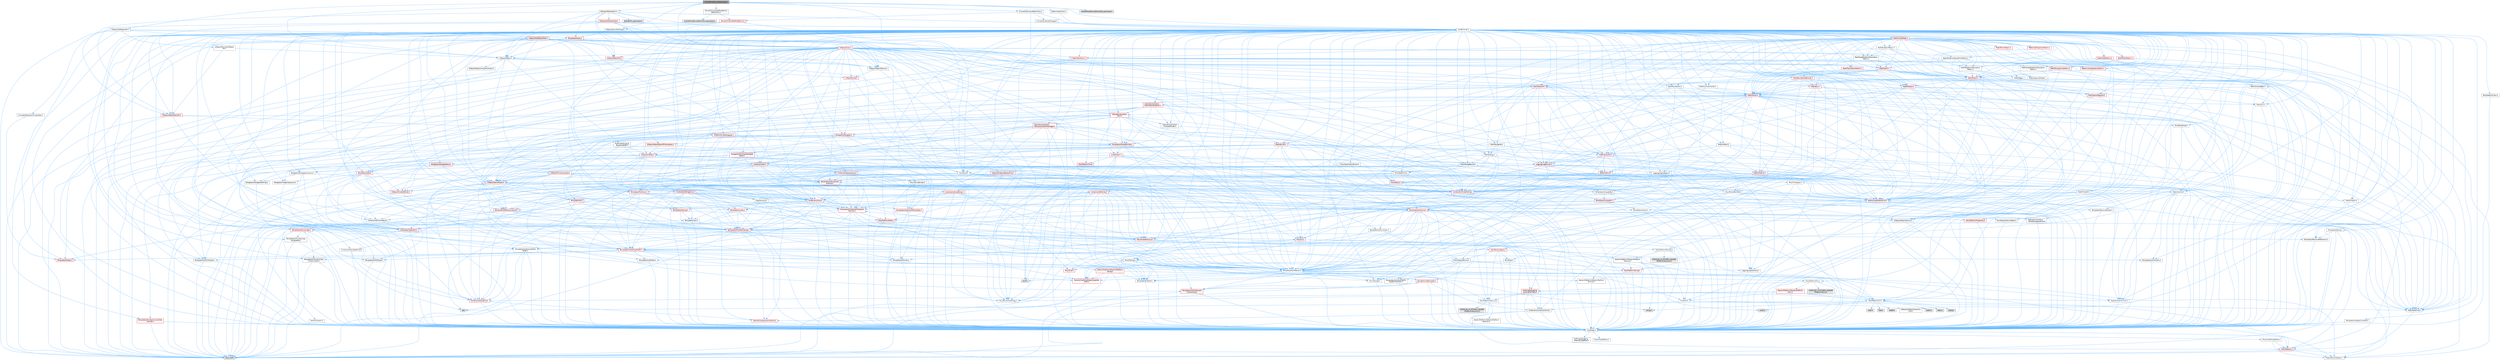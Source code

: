digraph "UserDefinedStructEditorData.h"
{
 // INTERACTIVE_SVG=YES
 // LATEX_PDF_SIZE
  bgcolor="transparent";
  edge [fontname=Helvetica,fontsize=10,labelfontname=Helvetica,labelfontsize=10];
  node [fontname=Helvetica,fontsize=10,shape=box,height=0.2,width=0.4];
  Node1 [id="Node000001",label="UserDefinedStructEditorData.h",height=0.2,width=0.4,color="gray40", fillcolor="grey60", style="filled", fontcolor="black",tooltip=" "];
  Node1 -> Node2 [id="edge1_Node000001_Node000002",color="steelblue1",style="solid",tooltip=" "];
  Node2 [id="Node000002",label="CoreMinimal.h",height=0.2,width=0.4,color="grey40", fillcolor="white", style="filled",URL="$d7/d67/CoreMinimal_8h.html",tooltip=" "];
  Node2 -> Node3 [id="edge2_Node000002_Node000003",color="steelblue1",style="solid",tooltip=" "];
  Node3 [id="Node000003",label="CoreTypes.h",height=0.2,width=0.4,color="grey40", fillcolor="white", style="filled",URL="$dc/dec/CoreTypes_8h.html",tooltip=" "];
  Node3 -> Node4 [id="edge3_Node000003_Node000004",color="steelblue1",style="solid",tooltip=" "];
  Node4 [id="Node000004",label="HAL/Platform.h",height=0.2,width=0.4,color="red", fillcolor="#FFF0F0", style="filled",URL="$d9/dd0/Platform_8h.html",tooltip=" "];
  Node4 -> Node7 [id="edge4_Node000004_Node000007",color="steelblue1",style="solid",tooltip=" "];
  Node7 [id="Node000007",label="type_traits",height=0.2,width=0.4,color="grey60", fillcolor="#E0E0E0", style="filled",tooltip=" "];
  Node4 -> Node8 [id="edge5_Node000004_Node000008",color="steelblue1",style="solid",tooltip=" "];
  Node8 [id="Node000008",label="PreprocessorHelpers.h",height=0.2,width=0.4,color="grey40", fillcolor="white", style="filled",URL="$db/ddb/PreprocessorHelpers_8h.html",tooltip=" "];
  Node3 -> Node14 [id="edge6_Node000003_Node000014",color="steelblue1",style="solid",tooltip=" "];
  Node14 [id="Node000014",label="ProfilingDebugging\l/UMemoryDefines.h",height=0.2,width=0.4,color="grey40", fillcolor="white", style="filled",URL="$d2/da2/UMemoryDefines_8h.html",tooltip=" "];
  Node3 -> Node15 [id="edge7_Node000003_Node000015",color="steelblue1",style="solid",tooltip=" "];
  Node15 [id="Node000015",label="Misc/CoreMiscDefines.h",height=0.2,width=0.4,color="grey40", fillcolor="white", style="filled",URL="$da/d38/CoreMiscDefines_8h.html",tooltip=" "];
  Node15 -> Node4 [id="edge8_Node000015_Node000004",color="steelblue1",style="solid",tooltip=" "];
  Node15 -> Node8 [id="edge9_Node000015_Node000008",color="steelblue1",style="solid",tooltip=" "];
  Node3 -> Node16 [id="edge10_Node000003_Node000016",color="steelblue1",style="solid",tooltip=" "];
  Node16 [id="Node000016",label="Misc/CoreDefines.h",height=0.2,width=0.4,color="grey40", fillcolor="white", style="filled",URL="$d3/dd2/CoreDefines_8h.html",tooltip=" "];
  Node2 -> Node17 [id="edge11_Node000002_Node000017",color="steelblue1",style="solid",tooltip=" "];
  Node17 [id="Node000017",label="CoreFwd.h",height=0.2,width=0.4,color="grey40", fillcolor="white", style="filled",URL="$d1/d1e/CoreFwd_8h.html",tooltip=" "];
  Node17 -> Node3 [id="edge12_Node000017_Node000003",color="steelblue1",style="solid",tooltip=" "];
  Node17 -> Node18 [id="edge13_Node000017_Node000018",color="steelblue1",style="solid",tooltip=" "];
  Node18 [id="Node000018",label="Containers/ContainersFwd.h",height=0.2,width=0.4,color="grey40", fillcolor="white", style="filled",URL="$d4/d0a/ContainersFwd_8h.html",tooltip=" "];
  Node18 -> Node4 [id="edge14_Node000018_Node000004",color="steelblue1",style="solid",tooltip=" "];
  Node18 -> Node3 [id="edge15_Node000018_Node000003",color="steelblue1",style="solid",tooltip=" "];
  Node18 -> Node19 [id="edge16_Node000018_Node000019",color="steelblue1",style="solid",tooltip=" "];
  Node19 [id="Node000019",label="Traits/IsContiguousContainer.h",height=0.2,width=0.4,color="red", fillcolor="#FFF0F0", style="filled",URL="$d5/d3c/IsContiguousContainer_8h.html",tooltip=" "];
  Node19 -> Node3 [id="edge17_Node000019_Node000003",color="steelblue1",style="solid",tooltip=" "];
  Node17 -> Node22 [id="edge18_Node000017_Node000022",color="steelblue1",style="solid",tooltip=" "];
  Node22 [id="Node000022",label="Math/MathFwd.h",height=0.2,width=0.4,color="grey40", fillcolor="white", style="filled",URL="$d2/d10/MathFwd_8h.html",tooltip=" "];
  Node22 -> Node4 [id="edge19_Node000022_Node000004",color="steelblue1",style="solid",tooltip=" "];
  Node17 -> Node23 [id="edge20_Node000017_Node000023",color="steelblue1",style="solid",tooltip=" "];
  Node23 [id="Node000023",label="UObject/UObjectHierarchy\lFwd.h",height=0.2,width=0.4,color="grey40", fillcolor="white", style="filled",URL="$d3/d13/UObjectHierarchyFwd_8h.html",tooltip=" "];
  Node2 -> Node23 [id="edge21_Node000002_Node000023",color="steelblue1",style="solid",tooltip=" "];
  Node2 -> Node18 [id="edge22_Node000002_Node000018",color="steelblue1",style="solid",tooltip=" "];
  Node2 -> Node24 [id="edge23_Node000002_Node000024",color="steelblue1",style="solid",tooltip=" "];
  Node24 [id="Node000024",label="Misc/VarArgs.h",height=0.2,width=0.4,color="grey40", fillcolor="white", style="filled",URL="$d5/d6f/VarArgs_8h.html",tooltip=" "];
  Node24 -> Node3 [id="edge24_Node000024_Node000003",color="steelblue1",style="solid",tooltip=" "];
  Node2 -> Node25 [id="edge25_Node000002_Node000025",color="steelblue1",style="solid",tooltip=" "];
  Node25 [id="Node000025",label="Logging/LogVerbosity.h",height=0.2,width=0.4,color="grey40", fillcolor="white", style="filled",URL="$d2/d8f/LogVerbosity_8h.html",tooltip=" "];
  Node25 -> Node3 [id="edge26_Node000025_Node000003",color="steelblue1",style="solid",tooltip=" "];
  Node2 -> Node26 [id="edge27_Node000002_Node000026",color="steelblue1",style="solid",tooltip=" "];
  Node26 [id="Node000026",label="Misc/OutputDevice.h",height=0.2,width=0.4,color="grey40", fillcolor="white", style="filled",URL="$d7/d32/OutputDevice_8h.html",tooltip=" "];
  Node26 -> Node17 [id="edge28_Node000026_Node000017",color="steelblue1",style="solid",tooltip=" "];
  Node26 -> Node3 [id="edge29_Node000026_Node000003",color="steelblue1",style="solid",tooltip=" "];
  Node26 -> Node25 [id="edge30_Node000026_Node000025",color="steelblue1",style="solid",tooltip=" "];
  Node26 -> Node24 [id="edge31_Node000026_Node000024",color="steelblue1",style="solid",tooltip=" "];
  Node26 -> Node27 [id="edge32_Node000026_Node000027",color="steelblue1",style="solid",tooltip=" "];
  Node27 [id="Node000027",label="Templates/IsArrayOrRefOf\lTypeByPredicate.h",height=0.2,width=0.4,color="grey40", fillcolor="white", style="filled",URL="$d6/da1/IsArrayOrRefOfTypeByPredicate_8h.html",tooltip=" "];
  Node27 -> Node3 [id="edge33_Node000027_Node000003",color="steelblue1",style="solid",tooltip=" "];
  Node26 -> Node28 [id="edge34_Node000026_Node000028",color="steelblue1",style="solid",tooltip=" "];
  Node28 [id="Node000028",label="Templates/IsValidVariadic\lFunctionArg.h",height=0.2,width=0.4,color="red", fillcolor="#FFF0F0", style="filled",URL="$d0/dc8/IsValidVariadicFunctionArg_8h.html",tooltip=" "];
  Node28 -> Node3 [id="edge35_Node000028_Node000003",color="steelblue1",style="solid",tooltip=" "];
  Node28 -> Node7 [id="edge36_Node000028_Node000007",color="steelblue1",style="solid",tooltip=" "];
  Node26 -> Node30 [id="edge37_Node000026_Node000030",color="steelblue1",style="solid",tooltip=" "];
  Node30 [id="Node000030",label="Traits/IsCharEncodingCompatible\lWith.h",height=0.2,width=0.4,color="red", fillcolor="#FFF0F0", style="filled",URL="$df/dd1/IsCharEncodingCompatibleWith_8h.html",tooltip=" "];
  Node30 -> Node7 [id="edge38_Node000030_Node000007",color="steelblue1",style="solid",tooltip=" "];
  Node2 -> Node32 [id="edge39_Node000002_Node000032",color="steelblue1",style="solid",tooltip=" "];
  Node32 [id="Node000032",label="HAL/PlatformCrt.h",height=0.2,width=0.4,color="grey40", fillcolor="white", style="filled",URL="$d8/d75/PlatformCrt_8h.html",tooltip=" "];
  Node32 -> Node33 [id="edge40_Node000032_Node000033",color="steelblue1",style="solid",tooltip=" "];
  Node33 [id="Node000033",label="new",height=0.2,width=0.4,color="grey60", fillcolor="#E0E0E0", style="filled",tooltip=" "];
  Node32 -> Node34 [id="edge41_Node000032_Node000034",color="steelblue1",style="solid",tooltip=" "];
  Node34 [id="Node000034",label="wchar.h",height=0.2,width=0.4,color="grey60", fillcolor="#E0E0E0", style="filled",tooltip=" "];
  Node32 -> Node35 [id="edge42_Node000032_Node000035",color="steelblue1",style="solid",tooltip=" "];
  Node35 [id="Node000035",label="stddef.h",height=0.2,width=0.4,color="grey60", fillcolor="#E0E0E0", style="filled",tooltip=" "];
  Node32 -> Node36 [id="edge43_Node000032_Node000036",color="steelblue1",style="solid",tooltip=" "];
  Node36 [id="Node000036",label="stdlib.h",height=0.2,width=0.4,color="grey60", fillcolor="#E0E0E0", style="filled",tooltip=" "];
  Node32 -> Node37 [id="edge44_Node000032_Node000037",color="steelblue1",style="solid",tooltip=" "];
  Node37 [id="Node000037",label="stdio.h",height=0.2,width=0.4,color="grey60", fillcolor="#E0E0E0", style="filled",tooltip=" "];
  Node32 -> Node38 [id="edge45_Node000032_Node000038",color="steelblue1",style="solid",tooltip=" "];
  Node38 [id="Node000038",label="stdarg.h",height=0.2,width=0.4,color="grey60", fillcolor="#E0E0E0", style="filled",tooltip=" "];
  Node32 -> Node39 [id="edge46_Node000032_Node000039",color="steelblue1",style="solid",tooltip=" "];
  Node39 [id="Node000039",label="math.h",height=0.2,width=0.4,color="grey60", fillcolor="#E0E0E0", style="filled",tooltip=" "];
  Node32 -> Node40 [id="edge47_Node000032_Node000040",color="steelblue1",style="solid",tooltip=" "];
  Node40 [id="Node000040",label="float.h",height=0.2,width=0.4,color="grey60", fillcolor="#E0E0E0", style="filled",tooltip=" "];
  Node32 -> Node41 [id="edge48_Node000032_Node000041",color="steelblue1",style="solid",tooltip=" "];
  Node41 [id="Node000041",label="string.h",height=0.2,width=0.4,color="grey60", fillcolor="#E0E0E0", style="filled",tooltip=" "];
  Node2 -> Node42 [id="edge49_Node000002_Node000042",color="steelblue1",style="solid",tooltip=" "];
  Node42 [id="Node000042",label="HAL/PlatformMisc.h",height=0.2,width=0.4,color="grey40", fillcolor="white", style="filled",URL="$d0/df5/PlatformMisc_8h.html",tooltip=" "];
  Node42 -> Node3 [id="edge50_Node000042_Node000003",color="steelblue1",style="solid",tooltip=" "];
  Node42 -> Node43 [id="edge51_Node000042_Node000043",color="steelblue1",style="solid",tooltip=" "];
  Node43 [id="Node000043",label="GenericPlatform/GenericPlatform\lMisc.h",height=0.2,width=0.4,color="red", fillcolor="#FFF0F0", style="filled",URL="$db/d9a/GenericPlatformMisc_8h.html",tooltip=" "];
  Node43 -> Node44 [id="edge52_Node000043_Node000044",color="steelblue1",style="solid",tooltip=" "];
  Node44 [id="Node000044",label="Containers/StringFwd.h",height=0.2,width=0.4,color="red", fillcolor="#FFF0F0", style="filled",URL="$df/d37/StringFwd_8h.html",tooltip=" "];
  Node44 -> Node3 [id="edge53_Node000044_Node000003",color="steelblue1",style="solid",tooltip=" "];
  Node44 -> Node19 [id="edge54_Node000044_Node000019",color="steelblue1",style="solid",tooltip=" "];
  Node43 -> Node17 [id="edge55_Node000043_Node000017",color="steelblue1",style="solid",tooltip=" "];
  Node43 -> Node3 [id="edge56_Node000043_Node000003",color="steelblue1",style="solid",tooltip=" "];
  Node43 -> Node32 [id="edge57_Node000043_Node000032",color="steelblue1",style="solid",tooltip=" "];
  Node43 -> Node47 [id="edge58_Node000043_Node000047",color="steelblue1",style="solid",tooltip=" "];
  Node47 [id="Node000047",label="Math/NumericLimits.h",height=0.2,width=0.4,color="grey40", fillcolor="white", style="filled",URL="$df/d1b/NumericLimits_8h.html",tooltip=" "];
  Node47 -> Node3 [id="edge59_Node000047_Node000003",color="steelblue1",style="solid",tooltip=" "];
  Node43 -> Node49 [id="edge60_Node000043_Node000049",color="steelblue1",style="solid",tooltip=" "];
  Node49 [id="Node000049",label="Misc/EnumClassFlags.h",height=0.2,width=0.4,color="grey40", fillcolor="white", style="filled",URL="$d8/de7/EnumClassFlags_8h.html",tooltip=" "];
  Node42 -> Node52 [id="edge61_Node000042_Node000052",color="steelblue1",style="solid",tooltip=" "];
  Node52 [id="Node000052",label="COMPILED_PLATFORM_HEADER\l(PlatformMisc.h)",height=0.2,width=0.4,color="grey60", fillcolor="#E0E0E0", style="filled",tooltip=" "];
  Node42 -> Node53 [id="edge62_Node000042_Node000053",color="steelblue1",style="solid",tooltip=" "];
  Node53 [id="Node000053",label="ProfilingDebugging\l/CpuProfilerTrace.h",height=0.2,width=0.4,color="red", fillcolor="#FFF0F0", style="filled",URL="$da/dcb/CpuProfilerTrace_8h.html",tooltip=" "];
  Node53 -> Node3 [id="edge63_Node000053_Node000003",color="steelblue1",style="solid",tooltip=" "];
  Node53 -> Node18 [id="edge64_Node000053_Node000018",color="steelblue1",style="solid",tooltip=" "];
  Node53 -> Node54 [id="edge65_Node000053_Node000054",color="steelblue1",style="solid",tooltip=" "];
  Node54 [id="Node000054",label="HAL/PlatformAtomics.h",height=0.2,width=0.4,color="grey40", fillcolor="white", style="filled",URL="$d3/d36/PlatformAtomics_8h.html",tooltip=" "];
  Node54 -> Node3 [id="edge66_Node000054_Node000003",color="steelblue1",style="solid",tooltip=" "];
  Node54 -> Node55 [id="edge67_Node000054_Node000055",color="steelblue1",style="solid",tooltip=" "];
  Node55 [id="Node000055",label="GenericPlatform/GenericPlatform\lAtomics.h",height=0.2,width=0.4,color="grey40", fillcolor="white", style="filled",URL="$da/d72/GenericPlatformAtomics_8h.html",tooltip=" "];
  Node55 -> Node3 [id="edge68_Node000055_Node000003",color="steelblue1",style="solid",tooltip=" "];
  Node54 -> Node56 [id="edge69_Node000054_Node000056",color="steelblue1",style="solid",tooltip=" "];
  Node56 [id="Node000056",label="COMPILED_PLATFORM_HEADER\l(PlatformAtomics.h)",height=0.2,width=0.4,color="grey60", fillcolor="#E0E0E0", style="filled",tooltip=" "];
  Node53 -> Node8 [id="edge70_Node000053_Node000008",color="steelblue1",style="solid",tooltip=" "];
  Node2 -> Node61 [id="edge71_Node000002_Node000061",color="steelblue1",style="solid",tooltip=" "];
  Node61 [id="Node000061",label="Misc/AssertionMacros.h",height=0.2,width=0.4,color="grey40", fillcolor="white", style="filled",URL="$d0/dfa/AssertionMacros_8h.html",tooltip=" "];
  Node61 -> Node3 [id="edge72_Node000061_Node000003",color="steelblue1",style="solid",tooltip=" "];
  Node61 -> Node4 [id="edge73_Node000061_Node000004",color="steelblue1",style="solid",tooltip=" "];
  Node61 -> Node42 [id="edge74_Node000061_Node000042",color="steelblue1",style="solid",tooltip=" "];
  Node61 -> Node8 [id="edge75_Node000061_Node000008",color="steelblue1",style="solid",tooltip=" "];
  Node61 -> Node62 [id="edge76_Node000061_Node000062",color="steelblue1",style="solid",tooltip=" "];
  Node62 [id="Node000062",label="Templates/EnableIf.h",height=0.2,width=0.4,color="grey40", fillcolor="white", style="filled",URL="$d7/d60/EnableIf_8h.html",tooltip=" "];
  Node62 -> Node3 [id="edge77_Node000062_Node000003",color="steelblue1",style="solid",tooltip=" "];
  Node61 -> Node27 [id="edge78_Node000061_Node000027",color="steelblue1",style="solid",tooltip=" "];
  Node61 -> Node28 [id="edge79_Node000061_Node000028",color="steelblue1",style="solid",tooltip=" "];
  Node61 -> Node30 [id="edge80_Node000061_Node000030",color="steelblue1",style="solid",tooltip=" "];
  Node61 -> Node24 [id="edge81_Node000061_Node000024",color="steelblue1",style="solid",tooltip=" "];
  Node61 -> Node63 [id="edge82_Node000061_Node000063",color="steelblue1",style="solid",tooltip=" "];
  Node63 [id="Node000063",label="String/FormatStringSan.h",height=0.2,width=0.4,color="red", fillcolor="#FFF0F0", style="filled",URL="$d3/d8b/FormatStringSan_8h.html",tooltip=" "];
  Node63 -> Node7 [id="edge83_Node000063_Node000007",color="steelblue1",style="solid",tooltip=" "];
  Node63 -> Node3 [id="edge84_Node000063_Node000003",color="steelblue1",style="solid",tooltip=" "];
  Node63 -> Node28 [id="edge85_Node000063_Node000028",color="steelblue1",style="solid",tooltip=" "];
  Node63 -> Node18 [id="edge86_Node000063_Node000018",color="steelblue1",style="solid",tooltip=" "];
  Node61 -> Node69 [id="edge87_Node000061_Node000069",color="steelblue1",style="solid",tooltip=" "];
  Node69 [id="Node000069",label="atomic",height=0.2,width=0.4,color="grey60", fillcolor="#E0E0E0", style="filled",tooltip=" "];
  Node2 -> Node70 [id="edge88_Node000002_Node000070",color="steelblue1",style="solid",tooltip=" "];
  Node70 [id="Node000070",label="Templates/IsPointer.h",height=0.2,width=0.4,color="grey40", fillcolor="white", style="filled",URL="$d7/d05/IsPointer_8h.html",tooltip=" "];
  Node70 -> Node3 [id="edge89_Node000070_Node000003",color="steelblue1",style="solid",tooltip=" "];
  Node2 -> Node71 [id="edge90_Node000002_Node000071",color="steelblue1",style="solid",tooltip=" "];
  Node71 [id="Node000071",label="HAL/PlatformMemory.h",height=0.2,width=0.4,color="grey40", fillcolor="white", style="filled",URL="$de/d68/PlatformMemory_8h.html",tooltip=" "];
  Node71 -> Node3 [id="edge91_Node000071_Node000003",color="steelblue1",style="solid",tooltip=" "];
  Node71 -> Node72 [id="edge92_Node000071_Node000072",color="steelblue1",style="solid",tooltip=" "];
  Node72 [id="Node000072",label="GenericPlatform/GenericPlatform\lMemory.h",height=0.2,width=0.4,color="grey40", fillcolor="white", style="filled",URL="$dd/d22/GenericPlatformMemory_8h.html",tooltip=" "];
  Node72 -> Node17 [id="edge93_Node000072_Node000017",color="steelblue1",style="solid",tooltip=" "];
  Node72 -> Node3 [id="edge94_Node000072_Node000003",color="steelblue1",style="solid",tooltip=" "];
  Node72 -> Node73 [id="edge95_Node000072_Node000073",color="steelblue1",style="solid",tooltip=" "];
  Node73 [id="Node000073",label="HAL/PlatformString.h",height=0.2,width=0.4,color="red", fillcolor="#FFF0F0", style="filled",URL="$db/db5/PlatformString_8h.html",tooltip=" "];
  Node73 -> Node3 [id="edge96_Node000073_Node000003",color="steelblue1",style="solid",tooltip=" "];
  Node72 -> Node41 [id="edge97_Node000072_Node000041",color="steelblue1",style="solid",tooltip=" "];
  Node72 -> Node34 [id="edge98_Node000072_Node000034",color="steelblue1",style="solid",tooltip=" "];
  Node71 -> Node75 [id="edge99_Node000071_Node000075",color="steelblue1",style="solid",tooltip=" "];
  Node75 [id="Node000075",label="COMPILED_PLATFORM_HEADER\l(PlatformMemory.h)",height=0.2,width=0.4,color="grey60", fillcolor="#E0E0E0", style="filled",tooltip=" "];
  Node2 -> Node54 [id="edge100_Node000002_Node000054",color="steelblue1",style="solid",tooltip=" "];
  Node2 -> Node76 [id="edge101_Node000002_Node000076",color="steelblue1",style="solid",tooltip=" "];
  Node76 [id="Node000076",label="Misc/Exec.h",height=0.2,width=0.4,color="grey40", fillcolor="white", style="filled",URL="$de/ddb/Exec_8h.html",tooltip=" "];
  Node76 -> Node3 [id="edge102_Node000076_Node000003",color="steelblue1",style="solid",tooltip=" "];
  Node76 -> Node61 [id="edge103_Node000076_Node000061",color="steelblue1",style="solid",tooltip=" "];
  Node2 -> Node77 [id="edge104_Node000002_Node000077",color="steelblue1",style="solid",tooltip=" "];
  Node77 [id="Node000077",label="HAL/MemoryBase.h",height=0.2,width=0.4,color="red", fillcolor="#FFF0F0", style="filled",URL="$d6/d9f/MemoryBase_8h.html",tooltip=" "];
  Node77 -> Node3 [id="edge105_Node000077_Node000003",color="steelblue1",style="solid",tooltip=" "];
  Node77 -> Node54 [id="edge106_Node000077_Node000054",color="steelblue1",style="solid",tooltip=" "];
  Node77 -> Node32 [id="edge107_Node000077_Node000032",color="steelblue1",style="solid",tooltip=" "];
  Node77 -> Node76 [id="edge108_Node000077_Node000076",color="steelblue1",style="solid",tooltip=" "];
  Node77 -> Node26 [id="edge109_Node000077_Node000026",color="steelblue1",style="solid",tooltip=" "];
  Node2 -> Node87 [id="edge110_Node000002_Node000087",color="steelblue1",style="solid",tooltip=" "];
  Node87 [id="Node000087",label="HAL/UnrealMemory.h",height=0.2,width=0.4,color="red", fillcolor="#FFF0F0", style="filled",URL="$d9/d96/UnrealMemory_8h.html",tooltip=" "];
  Node87 -> Node3 [id="edge111_Node000087_Node000003",color="steelblue1",style="solid",tooltip=" "];
  Node87 -> Node72 [id="edge112_Node000087_Node000072",color="steelblue1",style="solid",tooltip=" "];
  Node87 -> Node77 [id="edge113_Node000087_Node000077",color="steelblue1",style="solid",tooltip=" "];
  Node87 -> Node71 [id="edge114_Node000087_Node000071",color="steelblue1",style="solid",tooltip=" "];
  Node87 -> Node70 [id="edge115_Node000087_Node000070",color="steelblue1",style="solid",tooltip=" "];
  Node2 -> Node89 [id="edge116_Node000002_Node000089",color="steelblue1",style="solid",tooltip=" "];
  Node89 [id="Node000089",label="Templates/IsArithmetic.h",height=0.2,width=0.4,color="grey40", fillcolor="white", style="filled",URL="$d2/d5d/IsArithmetic_8h.html",tooltip=" "];
  Node89 -> Node3 [id="edge117_Node000089_Node000003",color="steelblue1",style="solid",tooltip=" "];
  Node2 -> Node83 [id="edge118_Node000002_Node000083",color="steelblue1",style="solid",tooltip=" "];
  Node83 [id="Node000083",label="Templates/AndOrNot.h",height=0.2,width=0.4,color="grey40", fillcolor="white", style="filled",URL="$db/d0a/AndOrNot_8h.html",tooltip=" "];
  Node83 -> Node3 [id="edge119_Node000083_Node000003",color="steelblue1",style="solid",tooltip=" "];
  Node2 -> Node90 [id="edge120_Node000002_Node000090",color="steelblue1",style="solid",tooltip=" "];
  Node90 [id="Node000090",label="Templates/IsPODType.h",height=0.2,width=0.4,color="grey40", fillcolor="white", style="filled",URL="$d7/db1/IsPODType_8h.html",tooltip=" "];
  Node90 -> Node3 [id="edge121_Node000090_Node000003",color="steelblue1",style="solid",tooltip=" "];
  Node2 -> Node91 [id="edge122_Node000002_Node000091",color="steelblue1",style="solid",tooltip=" "];
  Node91 [id="Node000091",label="Templates/IsUECoreType.h",height=0.2,width=0.4,color="grey40", fillcolor="white", style="filled",URL="$d1/db8/IsUECoreType_8h.html",tooltip=" "];
  Node91 -> Node3 [id="edge123_Node000091_Node000003",color="steelblue1",style="solid",tooltip=" "];
  Node91 -> Node7 [id="edge124_Node000091_Node000007",color="steelblue1",style="solid",tooltip=" "];
  Node2 -> Node84 [id="edge125_Node000002_Node000084",color="steelblue1",style="solid",tooltip=" "];
  Node84 [id="Node000084",label="Templates/IsTriviallyCopy\lConstructible.h",height=0.2,width=0.4,color="grey40", fillcolor="white", style="filled",URL="$d3/d78/IsTriviallyCopyConstructible_8h.html",tooltip=" "];
  Node84 -> Node3 [id="edge126_Node000084_Node000003",color="steelblue1",style="solid",tooltip=" "];
  Node84 -> Node7 [id="edge127_Node000084_Node000007",color="steelblue1",style="solid",tooltip=" "];
  Node2 -> Node92 [id="edge128_Node000002_Node000092",color="steelblue1",style="solid",tooltip=" "];
  Node92 [id="Node000092",label="Templates/UnrealTypeTraits.h",height=0.2,width=0.4,color="red", fillcolor="#FFF0F0", style="filled",URL="$d2/d2d/UnrealTypeTraits_8h.html",tooltip=" "];
  Node92 -> Node3 [id="edge129_Node000092_Node000003",color="steelblue1",style="solid",tooltip=" "];
  Node92 -> Node70 [id="edge130_Node000092_Node000070",color="steelblue1",style="solid",tooltip=" "];
  Node92 -> Node61 [id="edge131_Node000092_Node000061",color="steelblue1",style="solid",tooltip=" "];
  Node92 -> Node83 [id="edge132_Node000092_Node000083",color="steelblue1",style="solid",tooltip=" "];
  Node92 -> Node62 [id="edge133_Node000092_Node000062",color="steelblue1",style="solid",tooltip=" "];
  Node92 -> Node89 [id="edge134_Node000092_Node000089",color="steelblue1",style="solid",tooltip=" "];
  Node92 -> Node93 [id="edge135_Node000092_Node000093",color="steelblue1",style="solid",tooltip=" "];
  Node93 [id="Node000093",label="Templates/Models.h",height=0.2,width=0.4,color="red", fillcolor="#FFF0F0", style="filled",URL="$d3/d0c/Models_8h.html",tooltip=" "];
  Node92 -> Node90 [id="edge136_Node000092_Node000090",color="steelblue1",style="solid",tooltip=" "];
  Node92 -> Node91 [id="edge137_Node000092_Node000091",color="steelblue1",style="solid",tooltip=" "];
  Node92 -> Node84 [id="edge138_Node000092_Node000084",color="steelblue1",style="solid",tooltip=" "];
  Node2 -> Node62 [id="edge139_Node000002_Node000062",color="steelblue1",style="solid",tooltip=" "];
  Node2 -> Node94 [id="edge140_Node000002_Node000094",color="steelblue1",style="solid",tooltip=" "];
  Node94 [id="Node000094",label="Templates/RemoveReference.h",height=0.2,width=0.4,color="grey40", fillcolor="white", style="filled",URL="$da/dbe/RemoveReference_8h.html",tooltip=" "];
  Node94 -> Node3 [id="edge141_Node000094_Node000003",color="steelblue1",style="solid",tooltip=" "];
  Node2 -> Node95 [id="edge142_Node000002_Node000095",color="steelblue1",style="solid",tooltip=" "];
  Node95 [id="Node000095",label="Templates/IntegralConstant.h",height=0.2,width=0.4,color="grey40", fillcolor="white", style="filled",URL="$db/d1b/IntegralConstant_8h.html",tooltip=" "];
  Node95 -> Node3 [id="edge143_Node000095_Node000003",color="steelblue1",style="solid",tooltip=" "];
  Node2 -> Node96 [id="edge144_Node000002_Node000096",color="steelblue1",style="solid",tooltip=" "];
  Node96 [id="Node000096",label="Templates/IsClass.h",height=0.2,width=0.4,color="grey40", fillcolor="white", style="filled",URL="$db/dcb/IsClass_8h.html",tooltip=" "];
  Node96 -> Node3 [id="edge145_Node000096_Node000003",color="steelblue1",style="solid",tooltip=" "];
  Node2 -> Node97 [id="edge146_Node000002_Node000097",color="steelblue1",style="solid",tooltip=" "];
  Node97 [id="Node000097",label="Templates/TypeCompatible\lBytes.h",height=0.2,width=0.4,color="grey40", fillcolor="white", style="filled",URL="$df/d0a/TypeCompatibleBytes_8h.html",tooltip=" "];
  Node97 -> Node3 [id="edge147_Node000097_Node000003",color="steelblue1",style="solid",tooltip=" "];
  Node97 -> Node41 [id="edge148_Node000097_Node000041",color="steelblue1",style="solid",tooltip=" "];
  Node97 -> Node33 [id="edge149_Node000097_Node000033",color="steelblue1",style="solid",tooltip=" "];
  Node97 -> Node7 [id="edge150_Node000097_Node000007",color="steelblue1",style="solid",tooltip=" "];
  Node2 -> Node19 [id="edge151_Node000002_Node000019",color="steelblue1",style="solid",tooltip=" "];
  Node2 -> Node98 [id="edge152_Node000002_Node000098",color="steelblue1",style="solid",tooltip=" "];
  Node98 [id="Node000098",label="Templates/UnrealTemplate.h",height=0.2,width=0.4,color="red", fillcolor="#FFF0F0", style="filled",URL="$d4/d24/UnrealTemplate_8h.html",tooltip=" "];
  Node98 -> Node3 [id="edge153_Node000098_Node000003",color="steelblue1",style="solid",tooltip=" "];
  Node98 -> Node70 [id="edge154_Node000098_Node000070",color="steelblue1",style="solid",tooltip=" "];
  Node98 -> Node87 [id="edge155_Node000098_Node000087",color="steelblue1",style="solid",tooltip=" "];
  Node98 -> Node92 [id="edge156_Node000098_Node000092",color="steelblue1",style="solid",tooltip=" "];
  Node98 -> Node94 [id="edge157_Node000098_Node000094",color="steelblue1",style="solid",tooltip=" "];
  Node98 -> Node97 [id="edge158_Node000098_Node000097",color="steelblue1",style="solid",tooltip=" "];
  Node98 -> Node19 [id="edge159_Node000098_Node000019",color="steelblue1",style="solid",tooltip=" "];
  Node98 -> Node7 [id="edge160_Node000098_Node000007",color="steelblue1",style="solid",tooltip=" "];
  Node2 -> Node47 [id="edge161_Node000002_Node000047",color="steelblue1",style="solid",tooltip=" "];
  Node2 -> Node102 [id="edge162_Node000002_Node000102",color="steelblue1",style="solid",tooltip=" "];
  Node102 [id="Node000102",label="HAL/PlatformMath.h",height=0.2,width=0.4,color="red", fillcolor="#FFF0F0", style="filled",URL="$dc/d53/PlatformMath_8h.html",tooltip=" "];
  Node102 -> Node3 [id="edge163_Node000102_Node000003",color="steelblue1",style="solid",tooltip=" "];
  Node2 -> Node85 [id="edge164_Node000002_Node000085",color="steelblue1",style="solid",tooltip=" "];
  Node85 [id="Node000085",label="Templates/IsTriviallyCopy\lAssignable.h",height=0.2,width=0.4,color="grey40", fillcolor="white", style="filled",URL="$d2/df2/IsTriviallyCopyAssignable_8h.html",tooltip=" "];
  Node85 -> Node3 [id="edge165_Node000085_Node000003",color="steelblue1",style="solid",tooltip=" "];
  Node85 -> Node7 [id="edge166_Node000085_Node000007",color="steelblue1",style="solid",tooltip=" "];
  Node2 -> Node110 [id="edge167_Node000002_Node000110",color="steelblue1",style="solid",tooltip=" "];
  Node110 [id="Node000110",label="Templates/MemoryOps.h",height=0.2,width=0.4,color="red", fillcolor="#FFF0F0", style="filled",URL="$db/dea/MemoryOps_8h.html",tooltip=" "];
  Node110 -> Node3 [id="edge168_Node000110_Node000003",color="steelblue1",style="solid",tooltip=" "];
  Node110 -> Node87 [id="edge169_Node000110_Node000087",color="steelblue1",style="solid",tooltip=" "];
  Node110 -> Node85 [id="edge170_Node000110_Node000085",color="steelblue1",style="solid",tooltip=" "];
  Node110 -> Node84 [id="edge171_Node000110_Node000084",color="steelblue1",style="solid",tooltip=" "];
  Node110 -> Node92 [id="edge172_Node000110_Node000092",color="steelblue1",style="solid",tooltip=" "];
  Node110 -> Node33 [id="edge173_Node000110_Node000033",color="steelblue1",style="solid",tooltip=" "];
  Node110 -> Node7 [id="edge174_Node000110_Node000007",color="steelblue1",style="solid",tooltip=" "];
  Node2 -> Node111 [id="edge175_Node000002_Node000111",color="steelblue1",style="solid",tooltip=" "];
  Node111 [id="Node000111",label="Containers/ContainerAllocation\lPolicies.h",height=0.2,width=0.4,color="red", fillcolor="#FFF0F0", style="filled",URL="$d7/dff/ContainerAllocationPolicies_8h.html",tooltip=" "];
  Node111 -> Node3 [id="edge176_Node000111_Node000003",color="steelblue1",style="solid",tooltip=" "];
  Node111 -> Node111 [id="edge177_Node000111_Node000111",color="steelblue1",style="solid",tooltip=" "];
  Node111 -> Node102 [id="edge178_Node000111_Node000102",color="steelblue1",style="solid",tooltip=" "];
  Node111 -> Node87 [id="edge179_Node000111_Node000087",color="steelblue1",style="solid",tooltip=" "];
  Node111 -> Node47 [id="edge180_Node000111_Node000047",color="steelblue1",style="solid",tooltip=" "];
  Node111 -> Node61 [id="edge181_Node000111_Node000061",color="steelblue1",style="solid",tooltip=" "];
  Node111 -> Node110 [id="edge182_Node000111_Node000110",color="steelblue1",style="solid",tooltip=" "];
  Node111 -> Node97 [id="edge183_Node000111_Node000097",color="steelblue1",style="solid",tooltip=" "];
  Node111 -> Node7 [id="edge184_Node000111_Node000007",color="steelblue1",style="solid",tooltip=" "];
  Node2 -> Node114 [id="edge185_Node000002_Node000114",color="steelblue1",style="solid",tooltip=" "];
  Node114 [id="Node000114",label="Templates/IsEnumClass.h",height=0.2,width=0.4,color="grey40", fillcolor="white", style="filled",URL="$d7/d15/IsEnumClass_8h.html",tooltip=" "];
  Node114 -> Node3 [id="edge186_Node000114_Node000003",color="steelblue1",style="solid",tooltip=" "];
  Node114 -> Node83 [id="edge187_Node000114_Node000083",color="steelblue1",style="solid",tooltip=" "];
  Node2 -> Node115 [id="edge188_Node000002_Node000115",color="steelblue1",style="solid",tooltip=" "];
  Node115 [id="Node000115",label="HAL/PlatformProperties.h",height=0.2,width=0.4,color="red", fillcolor="#FFF0F0", style="filled",URL="$d9/db0/PlatformProperties_8h.html",tooltip=" "];
  Node115 -> Node3 [id="edge189_Node000115_Node000003",color="steelblue1",style="solid",tooltip=" "];
  Node2 -> Node118 [id="edge190_Node000002_Node000118",color="steelblue1",style="solid",tooltip=" "];
  Node118 [id="Node000118",label="Misc/EngineVersionBase.h",height=0.2,width=0.4,color="grey40", fillcolor="white", style="filled",URL="$d5/d2b/EngineVersionBase_8h.html",tooltip=" "];
  Node118 -> Node3 [id="edge191_Node000118_Node000003",color="steelblue1",style="solid",tooltip=" "];
  Node2 -> Node119 [id="edge192_Node000002_Node000119",color="steelblue1",style="solid",tooltip=" "];
  Node119 [id="Node000119",label="Internationalization\l/TextNamespaceFwd.h",height=0.2,width=0.4,color="grey40", fillcolor="white", style="filled",URL="$d8/d97/TextNamespaceFwd_8h.html",tooltip=" "];
  Node119 -> Node3 [id="edge193_Node000119_Node000003",color="steelblue1",style="solid",tooltip=" "];
  Node2 -> Node120 [id="edge194_Node000002_Node000120",color="steelblue1",style="solid",tooltip=" "];
  Node120 [id="Node000120",label="Serialization/Archive.h",height=0.2,width=0.4,color="red", fillcolor="#FFF0F0", style="filled",URL="$d7/d3b/Archive_8h.html",tooltip=" "];
  Node120 -> Node17 [id="edge195_Node000120_Node000017",color="steelblue1",style="solid",tooltip=" "];
  Node120 -> Node3 [id="edge196_Node000120_Node000003",color="steelblue1",style="solid",tooltip=" "];
  Node120 -> Node115 [id="edge197_Node000120_Node000115",color="steelblue1",style="solid",tooltip=" "];
  Node120 -> Node119 [id="edge198_Node000120_Node000119",color="steelblue1",style="solid",tooltip=" "];
  Node120 -> Node22 [id="edge199_Node000120_Node000022",color="steelblue1",style="solid",tooltip=" "];
  Node120 -> Node61 [id="edge200_Node000120_Node000061",color="steelblue1",style="solid",tooltip=" "];
  Node120 -> Node118 [id="edge201_Node000120_Node000118",color="steelblue1",style="solid",tooltip=" "];
  Node120 -> Node24 [id="edge202_Node000120_Node000024",color="steelblue1",style="solid",tooltip=" "];
  Node120 -> Node62 [id="edge203_Node000120_Node000062",color="steelblue1",style="solid",tooltip=" "];
  Node120 -> Node27 [id="edge204_Node000120_Node000027",color="steelblue1",style="solid",tooltip=" "];
  Node120 -> Node114 [id="edge205_Node000120_Node000114",color="steelblue1",style="solid",tooltip=" "];
  Node120 -> Node28 [id="edge206_Node000120_Node000028",color="steelblue1",style="solid",tooltip=" "];
  Node120 -> Node98 [id="edge207_Node000120_Node000098",color="steelblue1",style="solid",tooltip=" "];
  Node120 -> Node30 [id="edge208_Node000120_Node000030",color="steelblue1",style="solid",tooltip=" "];
  Node120 -> Node123 [id="edge209_Node000120_Node000123",color="steelblue1",style="solid",tooltip=" "];
  Node123 [id="Node000123",label="UObject/ObjectVersion.h",height=0.2,width=0.4,color="grey40", fillcolor="white", style="filled",URL="$da/d63/ObjectVersion_8h.html",tooltip=" "];
  Node123 -> Node3 [id="edge210_Node000123_Node000003",color="steelblue1",style="solid",tooltip=" "];
  Node2 -> Node124 [id="edge211_Node000002_Node000124",color="steelblue1",style="solid",tooltip=" "];
  Node124 [id="Node000124",label="Templates/Less.h",height=0.2,width=0.4,color="grey40", fillcolor="white", style="filled",URL="$de/dc8/Less_8h.html",tooltip=" "];
  Node124 -> Node3 [id="edge212_Node000124_Node000003",color="steelblue1",style="solid",tooltip=" "];
  Node124 -> Node98 [id="edge213_Node000124_Node000098",color="steelblue1",style="solid",tooltip=" "];
  Node2 -> Node125 [id="edge214_Node000002_Node000125",color="steelblue1",style="solid",tooltip=" "];
  Node125 [id="Node000125",label="Templates/Sorting.h",height=0.2,width=0.4,color="red", fillcolor="#FFF0F0", style="filled",URL="$d3/d9e/Sorting_8h.html",tooltip=" "];
  Node125 -> Node3 [id="edge215_Node000125_Node000003",color="steelblue1",style="solid",tooltip=" "];
  Node125 -> Node102 [id="edge216_Node000125_Node000102",color="steelblue1",style="solid",tooltip=" "];
  Node125 -> Node124 [id="edge217_Node000125_Node000124",color="steelblue1",style="solid",tooltip=" "];
  Node2 -> Node136 [id="edge218_Node000002_Node000136",color="steelblue1",style="solid",tooltip=" "];
  Node136 [id="Node000136",label="Misc/Char.h",height=0.2,width=0.4,color="red", fillcolor="#FFF0F0", style="filled",URL="$d0/d58/Char_8h.html",tooltip=" "];
  Node136 -> Node3 [id="edge219_Node000136_Node000003",color="steelblue1",style="solid",tooltip=" "];
  Node136 -> Node7 [id="edge220_Node000136_Node000007",color="steelblue1",style="solid",tooltip=" "];
  Node2 -> Node139 [id="edge221_Node000002_Node000139",color="steelblue1",style="solid",tooltip=" "];
  Node139 [id="Node000139",label="GenericPlatform/GenericPlatform\lStricmp.h",height=0.2,width=0.4,color="grey40", fillcolor="white", style="filled",URL="$d2/d86/GenericPlatformStricmp_8h.html",tooltip=" "];
  Node139 -> Node3 [id="edge222_Node000139_Node000003",color="steelblue1",style="solid",tooltip=" "];
  Node2 -> Node140 [id="edge223_Node000002_Node000140",color="steelblue1",style="solid",tooltip=" "];
  Node140 [id="Node000140",label="GenericPlatform/GenericPlatform\lString.h",height=0.2,width=0.4,color="red", fillcolor="#FFF0F0", style="filled",URL="$dd/d20/GenericPlatformString_8h.html",tooltip=" "];
  Node140 -> Node3 [id="edge224_Node000140_Node000003",color="steelblue1",style="solid",tooltip=" "];
  Node140 -> Node139 [id="edge225_Node000140_Node000139",color="steelblue1",style="solid",tooltip=" "];
  Node140 -> Node62 [id="edge226_Node000140_Node000062",color="steelblue1",style="solid",tooltip=" "];
  Node140 -> Node30 [id="edge227_Node000140_Node000030",color="steelblue1",style="solid",tooltip=" "];
  Node140 -> Node7 [id="edge228_Node000140_Node000007",color="steelblue1",style="solid",tooltip=" "];
  Node2 -> Node73 [id="edge229_Node000002_Node000073",color="steelblue1",style="solid",tooltip=" "];
  Node2 -> Node143 [id="edge230_Node000002_Node000143",color="steelblue1",style="solid",tooltip=" "];
  Node143 [id="Node000143",label="Misc/CString.h",height=0.2,width=0.4,color="grey40", fillcolor="white", style="filled",URL="$d2/d49/CString_8h.html",tooltip=" "];
  Node143 -> Node3 [id="edge231_Node000143_Node000003",color="steelblue1",style="solid",tooltip=" "];
  Node143 -> Node32 [id="edge232_Node000143_Node000032",color="steelblue1",style="solid",tooltip=" "];
  Node143 -> Node73 [id="edge233_Node000143_Node000073",color="steelblue1",style="solid",tooltip=" "];
  Node143 -> Node61 [id="edge234_Node000143_Node000061",color="steelblue1",style="solid",tooltip=" "];
  Node143 -> Node136 [id="edge235_Node000143_Node000136",color="steelblue1",style="solid",tooltip=" "];
  Node143 -> Node24 [id="edge236_Node000143_Node000024",color="steelblue1",style="solid",tooltip=" "];
  Node143 -> Node27 [id="edge237_Node000143_Node000027",color="steelblue1",style="solid",tooltip=" "];
  Node143 -> Node28 [id="edge238_Node000143_Node000028",color="steelblue1",style="solid",tooltip=" "];
  Node143 -> Node30 [id="edge239_Node000143_Node000030",color="steelblue1",style="solid",tooltip=" "];
  Node2 -> Node144 [id="edge240_Node000002_Node000144",color="steelblue1",style="solid",tooltip=" "];
  Node144 [id="Node000144",label="Misc/Crc.h",height=0.2,width=0.4,color="red", fillcolor="#FFF0F0", style="filled",URL="$d4/dd2/Crc_8h.html",tooltip=" "];
  Node144 -> Node3 [id="edge241_Node000144_Node000003",color="steelblue1",style="solid",tooltip=" "];
  Node144 -> Node73 [id="edge242_Node000144_Node000073",color="steelblue1",style="solid",tooltip=" "];
  Node144 -> Node61 [id="edge243_Node000144_Node000061",color="steelblue1",style="solid",tooltip=" "];
  Node144 -> Node143 [id="edge244_Node000144_Node000143",color="steelblue1",style="solid",tooltip=" "];
  Node144 -> Node136 [id="edge245_Node000144_Node000136",color="steelblue1",style="solid",tooltip=" "];
  Node144 -> Node92 [id="edge246_Node000144_Node000092",color="steelblue1",style="solid",tooltip=" "];
  Node2 -> Node135 [id="edge247_Node000002_Node000135",color="steelblue1",style="solid",tooltip=" "];
  Node135 [id="Node000135",label="Math/UnrealMathUtility.h",height=0.2,width=0.4,color="red", fillcolor="#FFF0F0", style="filled",URL="$db/db8/UnrealMathUtility_8h.html",tooltip=" "];
  Node135 -> Node3 [id="edge248_Node000135_Node000003",color="steelblue1",style="solid",tooltip=" "];
  Node135 -> Node61 [id="edge249_Node000135_Node000061",color="steelblue1",style="solid",tooltip=" "];
  Node135 -> Node102 [id="edge250_Node000135_Node000102",color="steelblue1",style="solid",tooltip=" "];
  Node135 -> Node22 [id="edge251_Node000135_Node000022",color="steelblue1",style="solid",tooltip=" "];
  Node2 -> Node145 [id="edge252_Node000002_Node000145",color="steelblue1",style="solid",tooltip=" "];
  Node145 [id="Node000145",label="Containers/UnrealString.h",height=0.2,width=0.4,color="red", fillcolor="#FFF0F0", style="filled",URL="$d5/dba/UnrealString_8h.html",tooltip=" "];
  Node2 -> Node149 [id="edge253_Node000002_Node000149",color="steelblue1",style="solid",tooltip=" "];
  Node149 [id="Node000149",label="Containers/Array.h",height=0.2,width=0.4,color="red", fillcolor="#FFF0F0", style="filled",URL="$df/dd0/Array_8h.html",tooltip=" "];
  Node149 -> Node3 [id="edge254_Node000149_Node000003",color="steelblue1",style="solid",tooltip=" "];
  Node149 -> Node61 [id="edge255_Node000149_Node000061",color="steelblue1",style="solid",tooltip=" "];
  Node149 -> Node87 [id="edge256_Node000149_Node000087",color="steelblue1",style="solid",tooltip=" "];
  Node149 -> Node92 [id="edge257_Node000149_Node000092",color="steelblue1",style="solid",tooltip=" "];
  Node149 -> Node98 [id="edge258_Node000149_Node000098",color="steelblue1",style="solid",tooltip=" "];
  Node149 -> Node111 [id="edge259_Node000149_Node000111",color="steelblue1",style="solid",tooltip=" "];
  Node149 -> Node120 [id="edge260_Node000149_Node000120",color="steelblue1",style="solid",tooltip=" "];
  Node149 -> Node128 [id="edge261_Node000149_Node000128",color="steelblue1",style="solid",tooltip=" "];
  Node128 [id="Node000128",label="Templates/Invoke.h",height=0.2,width=0.4,color="red", fillcolor="#FFF0F0", style="filled",URL="$d7/deb/Invoke_8h.html",tooltip=" "];
  Node128 -> Node3 [id="edge262_Node000128_Node000003",color="steelblue1",style="solid",tooltip=" "];
  Node128 -> Node98 [id="edge263_Node000128_Node000098",color="steelblue1",style="solid",tooltip=" "];
  Node128 -> Node7 [id="edge264_Node000128_Node000007",color="steelblue1",style="solid",tooltip=" "];
  Node149 -> Node124 [id="edge265_Node000149_Node000124",color="steelblue1",style="solid",tooltip=" "];
  Node149 -> Node125 [id="edge266_Node000149_Node000125",color="steelblue1",style="solid",tooltip=" "];
  Node149 -> Node172 [id="edge267_Node000149_Node000172",color="steelblue1",style="solid",tooltip=" "];
  Node172 [id="Node000172",label="Templates/AlignmentTemplates.h",height=0.2,width=0.4,color="red", fillcolor="#FFF0F0", style="filled",URL="$dd/d32/AlignmentTemplates_8h.html",tooltip=" "];
  Node172 -> Node3 [id="edge268_Node000172_Node000003",color="steelblue1",style="solid",tooltip=" "];
  Node172 -> Node70 [id="edge269_Node000172_Node000070",color="steelblue1",style="solid",tooltip=" "];
  Node149 -> Node7 [id="edge270_Node000149_Node000007",color="steelblue1",style="solid",tooltip=" "];
  Node2 -> Node173 [id="edge271_Node000002_Node000173",color="steelblue1",style="solid",tooltip=" "];
  Node173 [id="Node000173",label="Misc/FrameNumber.h",height=0.2,width=0.4,color="grey40", fillcolor="white", style="filled",URL="$dd/dbd/FrameNumber_8h.html",tooltip=" "];
  Node173 -> Node3 [id="edge272_Node000173_Node000003",color="steelblue1",style="solid",tooltip=" "];
  Node173 -> Node47 [id="edge273_Node000173_Node000047",color="steelblue1",style="solid",tooltip=" "];
  Node173 -> Node135 [id="edge274_Node000173_Node000135",color="steelblue1",style="solid",tooltip=" "];
  Node173 -> Node62 [id="edge275_Node000173_Node000062",color="steelblue1",style="solid",tooltip=" "];
  Node173 -> Node92 [id="edge276_Node000173_Node000092",color="steelblue1",style="solid",tooltip=" "];
  Node2 -> Node174 [id="edge277_Node000002_Node000174",color="steelblue1",style="solid",tooltip=" "];
  Node174 [id="Node000174",label="Misc/Timespan.h",height=0.2,width=0.4,color="grey40", fillcolor="white", style="filled",URL="$da/dd9/Timespan_8h.html",tooltip=" "];
  Node174 -> Node3 [id="edge278_Node000174_Node000003",color="steelblue1",style="solid",tooltip=" "];
  Node174 -> Node175 [id="edge279_Node000174_Node000175",color="steelblue1",style="solid",tooltip=" "];
  Node175 [id="Node000175",label="Math/Interval.h",height=0.2,width=0.4,color="grey40", fillcolor="white", style="filled",URL="$d1/d55/Interval_8h.html",tooltip=" "];
  Node175 -> Node3 [id="edge280_Node000175_Node000003",color="steelblue1",style="solid",tooltip=" "];
  Node175 -> Node89 [id="edge281_Node000175_Node000089",color="steelblue1",style="solid",tooltip=" "];
  Node175 -> Node92 [id="edge282_Node000175_Node000092",color="steelblue1",style="solid",tooltip=" "];
  Node175 -> Node47 [id="edge283_Node000175_Node000047",color="steelblue1",style="solid",tooltip=" "];
  Node175 -> Node135 [id="edge284_Node000175_Node000135",color="steelblue1",style="solid",tooltip=" "];
  Node174 -> Node135 [id="edge285_Node000174_Node000135",color="steelblue1",style="solid",tooltip=" "];
  Node174 -> Node61 [id="edge286_Node000174_Node000061",color="steelblue1",style="solid",tooltip=" "];
  Node2 -> Node176 [id="edge287_Node000002_Node000176",color="steelblue1",style="solid",tooltip=" "];
  Node176 [id="Node000176",label="Containers/StringConv.h",height=0.2,width=0.4,color="red", fillcolor="#FFF0F0", style="filled",URL="$d3/ddf/StringConv_8h.html",tooltip=" "];
  Node176 -> Node3 [id="edge288_Node000176_Node000003",color="steelblue1",style="solid",tooltip=" "];
  Node176 -> Node61 [id="edge289_Node000176_Node000061",color="steelblue1",style="solid",tooltip=" "];
  Node176 -> Node111 [id="edge290_Node000176_Node000111",color="steelblue1",style="solid",tooltip=" "];
  Node176 -> Node149 [id="edge291_Node000176_Node000149",color="steelblue1",style="solid",tooltip=" "];
  Node176 -> Node143 [id="edge292_Node000176_Node000143",color="steelblue1",style="solid",tooltip=" "];
  Node176 -> Node177 [id="edge293_Node000176_Node000177",color="steelblue1",style="solid",tooltip=" "];
  Node177 [id="Node000177",label="Templates/IsArray.h",height=0.2,width=0.4,color="grey40", fillcolor="white", style="filled",URL="$d8/d8d/IsArray_8h.html",tooltip=" "];
  Node177 -> Node3 [id="edge294_Node000177_Node000003",color="steelblue1",style="solid",tooltip=" "];
  Node176 -> Node98 [id="edge295_Node000176_Node000098",color="steelblue1",style="solid",tooltip=" "];
  Node176 -> Node92 [id="edge296_Node000176_Node000092",color="steelblue1",style="solid",tooltip=" "];
  Node176 -> Node30 [id="edge297_Node000176_Node000030",color="steelblue1",style="solid",tooltip=" "];
  Node176 -> Node19 [id="edge298_Node000176_Node000019",color="steelblue1",style="solid",tooltip=" "];
  Node176 -> Node7 [id="edge299_Node000176_Node000007",color="steelblue1",style="solid",tooltip=" "];
  Node2 -> Node178 [id="edge300_Node000002_Node000178",color="steelblue1",style="solid",tooltip=" "];
  Node178 [id="Node000178",label="UObject/UnrealNames.h",height=0.2,width=0.4,color="red", fillcolor="#FFF0F0", style="filled",URL="$d8/db1/UnrealNames_8h.html",tooltip=" "];
  Node178 -> Node3 [id="edge301_Node000178_Node000003",color="steelblue1",style="solid",tooltip=" "];
  Node2 -> Node180 [id="edge302_Node000002_Node000180",color="steelblue1",style="solid",tooltip=" "];
  Node180 [id="Node000180",label="UObject/NameTypes.h",height=0.2,width=0.4,color="red", fillcolor="#FFF0F0", style="filled",URL="$d6/d35/NameTypes_8h.html",tooltip=" "];
  Node180 -> Node3 [id="edge303_Node000180_Node000003",color="steelblue1",style="solid",tooltip=" "];
  Node180 -> Node61 [id="edge304_Node000180_Node000061",color="steelblue1",style="solid",tooltip=" "];
  Node180 -> Node87 [id="edge305_Node000180_Node000087",color="steelblue1",style="solid",tooltip=" "];
  Node180 -> Node92 [id="edge306_Node000180_Node000092",color="steelblue1",style="solid",tooltip=" "];
  Node180 -> Node98 [id="edge307_Node000180_Node000098",color="steelblue1",style="solid",tooltip=" "];
  Node180 -> Node145 [id="edge308_Node000180_Node000145",color="steelblue1",style="solid",tooltip=" "];
  Node180 -> Node176 [id="edge309_Node000180_Node000176",color="steelblue1",style="solid",tooltip=" "];
  Node180 -> Node44 [id="edge310_Node000180_Node000044",color="steelblue1",style="solid",tooltip=" "];
  Node180 -> Node178 [id="edge311_Node000180_Node000178",color="steelblue1",style="solid",tooltip=" "];
  Node180 -> Node157 [id="edge312_Node000180_Node000157",color="steelblue1",style="solid",tooltip=" "];
  Node157 [id="Node000157",label="Serialization/MemoryLayout.h",height=0.2,width=0.4,color="red", fillcolor="#FFF0F0", style="filled",URL="$d7/d66/MemoryLayout_8h.html",tooltip=" "];
  Node157 -> Node160 [id="edge313_Node000157_Node000160",color="steelblue1",style="solid",tooltip=" "];
  Node160 [id="Node000160",label="Containers/EnumAsByte.h",height=0.2,width=0.4,color="grey40", fillcolor="white", style="filled",URL="$d6/d9a/EnumAsByte_8h.html",tooltip=" "];
  Node160 -> Node3 [id="edge314_Node000160_Node000003",color="steelblue1",style="solid",tooltip=" "];
  Node160 -> Node90 [id="edge315_Node000160_Node000090",color="steelblue1",style="solid",tooltip=" "];
  Node160 -> Node161 [id="edge316_Node000160_Node000161",color="steelblue1",style="solid",tooltip=" "];
  Node161 [id="Node000161",label="Templates/TypeHash.h",height=0.2,width=0.4,color="red", fillcolor="#FFF0F0", style="filled",URL="$d1/d62/TypeHash_8h.html",tooltip=" "];
  Node161 -> Node3 [id="edge317_Node000161_Node000003",color="steelblue1",style="solid",tooltip=" "];
  Node161 -> Node144 [id="edge318_Node000161_Node000144",color="steelblue1",style="solid",tooltip=" "];
  Node161 -> Node7 [id="edge319_Node000161_Node000007",color="steelblue1",style="solid",tooltip=" "];
  Node157 -> Node44 [id="edge320_Node000157_Node000044",color="steelblue1",style="solid",tooltip=" "];
  Node157 -> Node87 [id="edge321_Node000157_Node000087",color="steelblue1",style="solid",tooltip=" "];
  Node157 -> Node62 [id="edge322_Node000157_Node000062",color="steelblue1",style="solid",tooltip=" "];
  Node157 -> Node93 [id="edge323_Node000157_Node000093",color="steelblue1",style="solid",tooltip=" "];
  Node157 -> Node98 [id="edge324_Node000157_Node000098",color="steelblue1",style="solid",tooltip=" "];
  Node2 -> Node188 [id="edge325_Node000002_Node000188",color="steelblue1",style="solid",tooltip=" "];
  Node188 [id="Node000188",label="Misc/Parse.h",height=0.2,width=0.4,color="red", fillcolor="#FFF0F0", style="filled",URL="$dc/d71/Parse_8h.html",tooltip=" "];
  Node188 -> Node44 [id="edge326_Node000188_Node000044",color="steelblue1",style="solid",tooltip=" "];
  Node188 -> Node145 [id="edge327_Node000188_Node000145",color="steelblue1",style="solid",tooltip=" "];
  Node188 -> Node3 [id="edge328_Node000188_Node000003",color="steelblue1",style="solid",tooltip=" "];
  Node188 -> Node32 [id="edge329_Node000188_Node000032",color="steelblue1",style="solid",tooltip=" "];
  Node188 -> Node49 [id="edge330_Node000188_Node000049",color="steelblue1",style="solid",tooltip=" "];
  Node188 -> Node189 [id="edge331_Node000188_Node000189",color="steelblue1",style="solid",tooltip=" "];
  Node189 [id="Node000189",label="Templates/Function.h",height=0.2,width=0.4,color="red", fillcolor="#FFF0F0", style="filled",URL="$df/df5/Function_8h.html",tooltip=" "];
  Node189 -> Node3 [id="edge332_Node000189_Node000003",color="steelblue1",style="solid",tooltip=" "];
  Node189 -> Node61 [id="edge333_Node000189_Node000061",color="steelblue1",style="solid",tooltip=" "];
  Node189 -> Node87 [id="edge334_Node000189_Node000087",color="steelblue1",style="solid",tooltip=" "];
  Node189 -> Node92 [id="edge335_Node000189_Node000092",color="steelblue1",style="solid",tooltip=" "];
  Node189 -> Node128 [id="edge336_Node000189_Node000128",color="steelblue1",style="solid",tooltip=" "];
  Node189 -> Node98 [id="edge337_Node000189_Node000098",color="steelblue1",style="solid",tooltip=" "];
  Node189 -> Node135 [id="edge338_Node000189_Node000135",color="steelblue1",style="solid",tooltip=" "];
  Node189 -> Node33 [id="edge339_Node000189_Node000033",color="steelblue1",style="solid",tooltip=" "];
  Node189 -> Node7 [id="edge340_Node000189_Node000007",color="steelblue1",style="solid",tooltip=" "];
  Node2 -> Node172 [id="edge341_Node000002_Node000172",color="steelblue1",style="solid",tooltip=" "];
  Node2 -> Node191 [id="edge342_Node000002_Node000191",color="steelblue1",style="solid",tooltip=" "];
  Node191 [id="Node000191",label="Misc/StructBuilder.h",height=0.2,width=0.4,color="grey40", fillcolor="white", style="filled",URL="$d9/db3/StructBuilder_8h.html",tooltip=" "];
  Node191 -> Node3 [id="edge343_Node000191_Node000003",color="steelblue1",style="solid",tooltip=" "];
  Node191 -> Node135 [id="edge344_Node000191_Node000135",color="steelblue1",style="solid",tooltip=" "];
  Node191 -> Node172 [id="edge345_Node000191_Node000172",color="steelblue1",style="solid",tooltip=" "];
  Node2 -> Node104 [id="edge346_Node000002_Node000104",color="steelblue1",style="solid",tooltip=" "];
  Node104 [id="Node000104",label="Templates/Decay.h",height=0.2,width=0.4,color="grey40", fillcolor="white", style="filled",URL="$dd/d0f/Decay_8h.html",tooltip=" "];
  Node104 -> Node3 [id="edge347_Node000104_Node000003",color="steelblue1",style="solid",tooltip=" "];
  Node104 -> Node94 [id="edge348_Node000104_Node000094",color="steelblue1",style="solid",tooltip=" "];
  Node104 -> Node7 [id="edge349_Node000104_Node000007",color="steelblue1",style="solid",tooltip=" "];
  Node2 -> Node192 [id="edge350_Node000002_Node000192",color="steelblue1",style="solid",tooltip=" "];
  Node192 [id="Node000192",label="Templates/PointerIsConvertible\lFromTo.h",height=0.2,width=0.4,color="red", fillcolor="#FFF0F0", style="filled",URL="$d6/d65/PointerIsConvertibleFromTo_8h.html",tooltip=" "];
  Node192 -> Node3 [id="edge351_Node000192_Node000003",color="steelblue1",style="solid",tooltip=" "];
  Node192 -> Node7 [id="edge352_Node000192_Node000007",color="steelblue1",style="solid",tooltip=" "];
  Node2 -> Node128 [id="edge353_Node000002_Node000128",color="steelblue1",style="solid",tooltip=" "];
  Node2 -> Node189 [id="edge354_Node000002_Node000189",color="steelblue1",style="solid",tooltip=" "];
  Node2 -> Node161 [id="edge355_Node000002_Node000161",color="steelblue1",style="solid",tooltip=" "];
  Node2 -> Node193 [id="edge356_Node000002_Node000193",color="steelblue1",style="solid",tooltip=" "];
  Node193 [id="Node000193",label="Containers/ScriptArray.h",height=0.2,width=0.4,color="red", fillcolor="#FFF0F0", style="filled",URL="$dc/daf/ScriptArray_8h.html",tooltip=" "];
  Node193 -> Node3 [id="edge357_Node000193_Node000003",color="steelblue1",style="solid",tooltip=" "];
  Node193 -> Node61 [id="edge358_Node000193_Node000061",color="steelblue1",style="solid",tooltip=" "];
  Node193 -> Node87 [id="edge359_Node000193_Node000087",color="steelblue1",style="solid",tooltip=" "];
  Node193 -> Node111 [id="edge360_Node000193_Node000111",color="steelblue1",style="solid",tooltip=" "];
  Node193 -> Node149 [id="edge361_Node000193_Node000149",color="steelblue1",style="solid",tooltip=" "];
  Node2 -> Node194 [id="edge362_Node000002_Node000194",color="steelblue1",style="solid",tooltip=" "];
  Node194 [id="Node000194",label="Containers/BitArray.h",height=0.2,width=0.4,color="red", fillcolor="#FFF0F0", style="filled",URL="$d1/de4/BitArray_8h.html",tooltip=" "];
  Node194 -> Node111 [id="edge363_Node000194_Node000111",color="steelblue1",style="solid",tooltip=" "];
  Node194 -> Node3 [id="edge364_Node000194_Node000003",color="steelblue1",style="solid",tooltip=" "];
  Node194 -> Node54 [id="edge365_Node000194_Node000054",color="steelblue1",style="solid",tooltip=" "];
  Node194 -> Node87 [id="edge366_Node000194_Node000087",color="steelblue1",style="solid",tooltip=" "];
  Node194 -> Node135 [id="edge367_Node000194_Node000135",color="steelblue1",style="solid",tooltip=" "];
  Node194 -> Node61 [id="edge368_Node000194_Node000061",color="steelblue1",style="solid",tooltip=" "];
  Node194 -> Node49 [id="edge369_Node000194_Node000049",color="steelblue1",style="solid",tooltip=" "];
  Node194 -> Node120 [id="edge370_Node000194_Node000120",color="steelblue1",style="solid",tooltip=" "];
  Node194 -> Node157 [id="edge371_Node000194_Node000157",color="steelblue1",style="solid",tooltip=" "];
  Node194 -> Node62 [id="edge372_Node000194_Node000062",color="steelblue1",style="solid",tooltip=" "];
  Node194 -> Node128 [id="edge373_Node000194_Node000128",color="steelblue1",style="solid",tooltip=" "];
  Node194 -> Node98 [id="edge374_Node000194_Node000098",color="steelblue1",style="solid",tooltip=" "];
  Node194 -> Node92 [id="edge375_Node000194_Node000092",color="steelblue1",style="solid",tooltip=" "];
  Node2 -> Node195 [id="edge376_Node000002_Node000195",color="steelblue1",style="solid",tooltip=" "];
  Node195 [id="Node000195",label="Containers/SparseArray.h",height=0.2,width=0.4,color="red", fillcolor="#FFF0F0", style="filled",URL="$d5/dbf/SparseArray_8h.html",tooltip=" "];
  Node195 -> Node3 [id="edge377_Node000195_Node000003",color="steelblue1",style="solid",tooltip=" "];
  Node195 -> Node61 [id="edge378_Node000195_Node000061",color="steelblue1",style="solid",tooltip=" "];
  Node195 -> Node87 [id="edge379_Node000195_Node000087",color="steelblue1",style="solid",tooltip=" "];
  Node195 -> Node92 [id="edge380_Node000195_Node000092",color="steelblue1",style="solid",tooltip=" "];
  Node195 -> Node98 [id="edge381_Node000195_Node000098",color="steelblue1",style="solid",tooltip=" "];
  Node195 -> Node111 [id="edge382_Node000195_Node000111",color="steelblue1",style="solid",tooltip=" "];
  Node195 -> Node124 [id="edge383_Node000195_Node000124",color="steelblue1",style="solid",tooltip=" "];
  Node195 -> Node149 [id="edge384_Node000195_Node000149",color="steelblue1",style="solid",tooltip=" "];
  Node195 -> Node135 [id="edge385_Node000195_Node000135",color="steelblue1",style="solid",tooltip=" "];
  Node195 -> Node193 [id="edge386_Node000195_Node000193",color="steelblue1",style="solid",tooltip=" "];
  Node195 -> Node194 [id="edge387_Node000195_Node000194",color="steelblue1",style="solid",tooltip=" "];
  Node195 -> Node196 [id="edge388_Node000195_Node000196",color="steelblue1",style="solid",tooltip=" "];
  Node196 [id="Node000196",label="Serialization/Structured\lArchive.h",height=0.2,width=0.4,color="red", fillcolor="#FFF0F0", style="filled",URL="$d9/d1e/StructuredArchive_8h.html",tooltip=" "];
  Node196 -> Node149 [id="edge389_Node000196_Node000149",color="steelblue1",style="solid",tooltip=" "];
  Node196 -> Node111 [id="edge390_Node000196_Node000111",color="steelblue1",style="solid",tooltip=" "];
  Node196 -> Node3 [id="edge391_Node000196_Node000003",color="steelblue1",style="solid",tooltip=" "];
  Node196 -> Node120 [id="edge392_Node000196_Node000120",color="steelblue1",style="solid",tooltip=" "];
  Node196 -> Node207 [id="edge393_Node000196_Node000207",color="steelblue1",style="solid",tooltip=" "];
  Node207 [id="Node000207",label="Templates/UniqueObj.h",height=0.2,width=0.4,color="grey40", fillcolor="white", style="filled",URL="$da/d95/UniqueObj_8h.html",tooltip=" "];
  Node207 -> Node3 [id="edge394_Node000207_Node000003",color="steelblue1",style="solid",tooltip=" "];
  Node207 -> Node208 [id="edge395_Node000207_Node000208",color="steelblue1",style="solid",tooltip=" "];
  Node208 [id="Node000208",label="Templates/UniquePtr.h",height=0.2,width=0.4,color="red", fillcolor="#FFF0F0", style="filled",URL="$de/d1a/UniquePtr_8h.html",tooltip=" "];
  Node208 -> Node3 [id="edge396_Node000208_Node000003",color="steelblue1",style="solid",tooltip=" "];
  Node208 -> Node98 [id="edge397_Node000208_Node000098",color="steelblue1",style="solid",tooltip=" "];
  Node208 -> Node177 [id="edge398_Node000208_Node000177",color="steelblue1",style="solid",tooltip=" "];
  Node208 -> Node209 [id="edge399_Node000208_Node000209",color="steelblue1",style="solid",tooltip=" "];
  Node209 [id="Node000209",label="Templates/RemoveExtent.h",height=0.2,width=0.4,color="grey40", fillcolor="white", style="filled",URL="$dc/de9/RemoveExtent_8h.html",tooltip=" "];
  Node209 -> Node3 [id="edge400_Node000209_Node000003",color="steelblue1",style="solid",tooltip=" "];
  Node208 -> Node157 [id="edge401_Node000208_Node000157",color="steelblue1",style="solid",tooltip=" "];
  Node208 -> Node7 [id="edge402_Node000208_Node000007",color="steelblue1",style="solid",tooltip=" "];
  Node195 -> Node145 [id="edge403_Node000195_Node000145",color="steelblue1",style="solid",tooltip=" "];
  Node2 -> Node211 [id="edge404_Node000002_Node000211",color="steelblue1",style="solid",tooltip=" "];
  Node211 [id="Node000211",label="Containers/Set.h",height=0.2,width=0.4,color="red", fillcolor="#FFF0F0", style="filled",URL="$d4/d45/Set_8h.html",tooltip=" "];
  Node211 -> Node111 [id="edge405_Node000211_Node000111",color="steelblue1",style="solid",tooltip=" "];
  Node211 -> Node195 [id="edge406_Node000211_Node000195",color="steelblue1",style="solid",tooltip=" "];
  Node211 -> Node18 [id="edge407_Node000211_Node000018",color="steelblue1",style="solid",tooltip=" "];
  Node211 -> Node135 [id="edge408_Node000211_Node000135",color="steelblue1",style="solid",tooltip=" "];
  Node211 -> Node61 [id="edge409_Node000211_Node000061",color="steelblue1",style="solid",tooltip=" "];
  Node211 -> Node191 [id="edge410_Node000211_Node000191",color="steelblue1",style="solid",tooltip=" "];
  Node211 -> Node196 [id="edge411_Node000211_Node000196",color="steelblue1",style="solid",tooltip=" "];
  Node211 -> Node189 [id="edge412_Node000211_Node000189",color="steelblue1",style="solid",tooltip=" "];
  Node211 -> Node125 [id="edge413_Node000211_Node000125",color="steelblue1",style="solid",tooltip=" "];
  Node211 -> Node161 [id="edge414_Node000211_Node000161",color="steelblue1",style="solid",tooltip=" "];
  Node211 -> Node98 [id="edge415_Node000211_Node000098",color="steelblue1",style="solid",tooltip=" "];
  Node211 -> Node7 [id="edge416_Node000211_Node000007",color="steelblue1",style="solid",tooltip=" "];
  Node2 -> Node214 [id="edge417_Node000002_Node000214",color="steelblue1",style="solid",tooltip=" "];
  Node214 [id="Node000214",label="Algo/Reverse.h",height=0.2,width=0.4,color="grey40", fillcolor="white", style="filled",URL="$d5/d93/Reverse_8h.html",tooltip=" "];
  Node214 -> Node3 [id="edge418_Node000214_Node000003",color="steelblue1",style="solid",tooltip=" "];
  Node214 -> Node98 [id="edge419_Node000214_Node000098",color="steelblue1",style="solid",tooltip=" "];
  Node2 -> Node215 [id="edge420_Node000002_Node000215",color="steelblue1",style="solid",tooltip=" "];
  Node215 [id="Node000215",label="Containers/Map.h",height=0.2,width=0.4,color="red", fillcolor="#FFF0F0", style="filled",URL="$df/d79/Map_8h.html",tooltip=" "];
  Node215 -> Node3 [id="edge421_Node000215_Node000003",color="steelblue1",style="solid",tooltip=" "];
  Node215 -> Node214 [id="edge422_Node000215_Node000214",color="steelblue1",style="solid",tooltip=" "];
  Node215 -> Node211 [id="edge423_Node000215_Node000211",color="steelblue1",style="solid",tooltip=" "];
  Node215 -> Node145 [id="edge424_Node000215_Node000145",color="steelblue1",style="solid",tooltip=" "];
  Node215 -> Node61 [id="edge425_Node000215_Node000061",color="steelblue1",style="solid",tooltip=" "];
  Node215 -> Node191 [id="edge426_Node000215_Node000191",color="steelblue1",style="solid",tooltip=" "];
  Node215 -> Node189 [id="edge427_Node000215_Node000189",color="steelblue1",style="solid",tooltip=" "];
  Node215 -> Node125 [id="edge428_Node000215_Node000125",color="steelblue1",style="solid",tooltip=" "];
  Node215 -> Node216 [id="edge429_Node000215_Node000216",color="steelblue1",style="solid",tooltip=" "];
  Node216 [id="Node000216",label="Templates/Tuple.h",height=0.2,width=0.4,color="red", fillcolor="#FFF0F0", style="filled",URL="$d2/d4f/Tuple_8h.html",tooltip=" "];
  Node216 -> Node3 [id="edge430_Node000216_Node000003",color="steelblue1",style="solid",tooltip=" "];
  Node216 -> Node98 [id="edge431_Node000216_Node000098",color="steelblue1",style="solid",tooltip=" "];
  Node216 -> Node217 [id="edge432_Node000216_Node000217",color="steelblue1",style="solid",tooltip=" "];
  Node217 [id="Node000217",label="Delegates/IntegerSequence.h",height=0.2,width=0.4,color="grey40", fillcolor="white", style="filled",URL="$d2/dcc/IntegerSequence_8h.html",tooltip=" "];
  Node217 -> Node3 [id="edge433_Node000217_Node000003",color="steelblue1",style="solid",tooltip=" "];
  Node216 -> Node128 [id="edge434_Node000216_Node000128",color="steelblue1",style="solid",tooltip=" "];
  Node216 -> Node196 [id="edge435_Node000216_Node000196",color="steelblue1",style="solid",tooltip=" "];
  Node216 -> Node157 [id="edge436_Node000216_Node000157",color="steelblue1",style="solid",tooltip=" "];
  Node216 -> Node161 [id="edge437_Node000216_Node000161",color="steelblue1",style="solid",tooltip=" "];
  Node216 -> Node7 [id="edge438_Node000216_Node000007",color="steelblue1",style="solid",tooltip=" "];
  Node215 -> Node98 [id="edge439_Node000215_Node000098",color="steelblue1",style="solid",tooltip=" "];
  Node215 -> Node92 [id="edge440_Node000215_Node000092",color="steelblue1",style="solid",tooltip=" "];
  Node215 -> Node7 [id="edge441_Node000215_Node000007",color="steelblue1",style="solid",tooltip=" "];
  Node2 -> Node219 [id="edge442_Node000002_Node000219",color="steelblue1",style="solid",tooltip=" "];
  Node219 [id="Node000219",label="Math/IntPoint.h",height=0.2,width=0.4,color="red", fillcolor="#FFF0F0", style="filled",URL="$d3/df7/IntPoint_8h.html",tooltip=" "];
  Node219 -> Node3 [id="edge443_Node000219_Node000003",color="steelblue1",style="solid",tooltip=" "];
  Node219 -> Node61 [id="edge444_Node000219_Node000061",color="steelblue1",style="solid",tooltip=" "];
  Node219 -> Node188 [id="edge445_Node000219_Node000188",color="steelblue1",style="solid",tooltip=" "];
  Node219 -> Node22 [id="edge446_Node000219_Node000022",color="steelblue1",style="solid",tooltip=" "];
  Node219 -> Node135 [id="edge447_Node000219_Node000135",color="steelblue1",style="solid",tooltip=" "];
  Node219 -> Node145 [id="edge448_Node000219_Node000145",color="steelblue1",style="solid",tooltip=" "];
  Node219 -> Node196 [id="edge449_Node000219_Node000196",color="steelblue1",style="solid",tooltip=" "];
  Node219 -> Node161 [id="edge450_Node000219_Node000161",color="steelblue1",style="solid",tooltip=" "];
  Node2 -> Node221 [id="edge451_Node000002_Node000221",color="steelblue1",style="solid",tooltip=" "];
  Node221 [id="Node000221",label="Math/IntVector.h",height=0.2,width=0.4,color="red", fillcolor="#FFF0F0", style="filled",URL="$d7/d44/IntVector_8h.html",tooltip=" "];
  Node221 -> Node3 [id="edge452_Node000221_Node000003",color="steelblue1",style="solid",tooltip=" "];
  Node221 -> Node144 [id="edge453_Node000221_Node000144",color="steelblue1",style="solid",tooltip=" "];
  Node221 -> Node188 [id="edge454_Node000221_Node000188",color="steelblue1",style="solid",tooltip=" "];
  Node221 -> Node22 [id="edge455_Node000221_Node000022",color="steelblue1",style="solid",tooltip=" "];
  Node221 -> Node135 [id="edge456_Node000221_Node000135",color="steelblue1",style="solid",tooltip=" "];
  Node221 -> Node145 [id="edge457_Node000221_Node000145",color="steelblue1",style="solid",tooltip=" "];
  Node221 -> Node196 [id="edge458_Node000221_Node000196",color="steelblue1",style="solid",tooltip=" "];
  Node2 -> Node222 [id="edge459_Node000002_Node000222",color="steelblue1",style="solid",tooltip=" "];
  Node222 [id="Node000222",label="Logging/LogCategory.h",height=0.2,width=0.4,color="grey40", fillcolor="white", style="filled",URL="$d9/d36/LogCategory_8h.html",tooltip=" "];
  Node222 -> Node3 [id="edge460_Node000222_Node000003",color="steelblue1",style="solid",tooltip=" "];
  Node222 -> Node25 [id="edge461_Node000222_Node000025",color="steelblue1",style="solid",tooltip=" "];
  Node222 -> Node180 [id="edge462_Node000222_Node000180",color="steelblue1",style="solid",tooltip=" "];
  Node2 -> Node223 [id="edge463_Node000002_Node000223",color="steelblue1",style="solid",tooltip=" "];
  Node223 [id="Node000223",label="Logging/LogMacros.h",height=0.2,width=0.4,color="red", fillcolor="#FFF0F0", style="filled",URL="$d0/d16/LogMacros_8h.html",tooltip=" "];
  Node223 -> Node145 [id="edge464_Node000223_Node000145",color="steelblue1",style="solid",tooltip=" "];
  Node223 -> Node3 [id="edge465_Node000223_Node000003",color="steelblue1",style="solid",tooltip=" "];
  Node223 -> Node8 [id="edge466_Node000223_Node000008",color="steelblue1",style="solid",tooltip=" "];
  Node223 -> Node222 [id="edge467_Node000223_Node000222",color="steelblue1",style="solid",tooltip=" "];
  Node223 -> Node25 [id="edge468_Node000223_Node000025",color="steelblue1",style="solid",tooltip=" "];
  Node223 -> Node61 [id="edge469_Node000223_Node000061",color="steelblue1",style="solid",tooltip=" "];
  Node223 -> Node24 [id="edge470_Node000223_Node000024",color="steelblue1",style="solid",tooltip=" "];
  Node223 -> Node63 [id="edge471_Node000223_Node000063",color="steelblue1",style="solid",tooltip=" "];
  Node223 -> Node62 [id="edge472_Node000223_Node000062",color="steelblue1",style="solid",tooltip=" "];
  Node223 -> Node27 [id="edge473_Node000223_Node000027",color="steelblue1",style="solid",tooltip=" "];
  Node223 -> Node28 [id="edge474_Node000223_Node000028",color="steelblue1",style="solid",tooltip=" "];
  Node223 -> Node30 [id="edge475_Node000223_Node000030",color="steelblue1",style="solid",tooltip=" "];
  Node223 -> Node7 [id="edge476_Node000223_Node000007",color="steelblue1",style="solid",tooltip=" "];
  Node2 -> Node226 [id="edge477_Node000002_Node000226",color="steelblue1",style="solid",tooltip=" "];
  Node226 [id="Node000226",label="Math/Vector2D.h",height=0.2,width=0.4,color="red", fillcolor="#FFF0F0", style="filled",URL="$d3/db0/Vector2D_8h.html",tooltip=" "];
  Node226 -> Node3 [id="edge478_Node000226_Node000003",color="steelblue1",style="solid",tooltip=" "];
  Node226 -> Node22 [id="edge479_Node000226_Node000022",color="steelblue1",style="solid",tooltip=" "];
  Node226 -> Node61 [id="edge480_Node000226_Node000061",color="steelblue1",style="solid",tooltip=" "];
  Node226 -> Node144 [id="edge481_Node000226_Node000144",color="steelblue1",style="solid",tooltip=" "];
  Node226 -> Node135 [id="edge482_Node000226_Node000135",color="steelblue1",style="solid",tooltip=" "];
  Node226 -> Node145 [id="edge483_Node000226_Node000145",color="steelblue1",style="solid",tooltip=" "];
  Node226 -> Node188 [id="edge484_Node000226_Node000188",color="steelblue1",style="solid",tooltip=" "];
  Node226 -> Node219 [id="edge485_Node000226_Node000219",color="steelblue1",style="solid",tooltip=" "];
  Node226 -> Node223 [id="edge486_Node000226_Node000223",color="steelblue1",style="solid",tooltip=" "];
  Node226 -> Node7 [id="edge487_Node000226_Node000007",color="steelblue1",style="solid",tooltip=" "];
  Node2 -> Node230 [id="edge488_Node000002_Node000230",color="steelblue1",style="solid",tooltip=" "];
  Node230 [id="Node000230",label="Math/IntRect.h",height=0.2,width=0.4,color="grey40", fillcolor="white", style="filled",URL="$d7/d53/IntRect_8h.html",tooltip=" "];
  Node230 -> Node3 [id="edge489_Node000230_Node000003",color="steelblue1",style="solid",tooltip=" "];
  Node230 -> Node22 [id="edge490_Node000230_Node000022",color="steelblue1",style="solid",tooltip=" "];
  Node230 -> Node135 [id="edge491_Node000230_Node000135",color="steelblue1",style="solid",tooltip=" "];
  Node230 -> Node145 [id="edge492_Node000230_Node000145",color="steelblue1",style="solid",tooltip=" "];
  Node230 -> Node219 [id="edge493_Node000230_Node000219",color="steelblue1",style="solid",tooltip=" "];
  Node230 -> Node226 [id="edge494_Node000230_Node000226",color="steelblue1",style="solid",tooltip=" "];
  Node2 -> Node231 [id="edge495_Node000002_Node000231",color="steelblue1",style="solid",tooltip=" "];
  Node231 [id="Node000231",label="Misc/ByteSwap.h",height=0.2,width=0.4,color="grey40", fillcolor="white", style="filled",URL="$dc/dd7/ByteSwap_8h.html",tooltip=" "];
  Node231 -> Node3 [id="edge496_Node000231_Node000003",color="steelblue1",style="solid",tooltip=" "];
  Node231 -> Node32 [id="edge497_Node000231_Node000032",color="steelblue1",style="solid",tooltip=" "];
  Node2 -> Node160 [id="edge498_Node000002_Node000160",color="steelblue1",style="solid",tooltip=" "];
  Node2 -> Node232 [id="edge499_Node000002_Node000232",color="steelblue1",style="solid",tooltip=" "];
  Node232 [id="Node000232",label="HAL/PlatformTLS.h",height=0.2,width=0.4,color="red", fillcolor="#FFF0F0", style="filled",URL="$d0/def/PlatformTLS_8h.html",tooltip=" "];
  Node232 -> Node3 [id="edge500_Node000232_Node000003",color="steelblue1",style="solid",tooltip=" "];
  Node2 -> Node235 [id="edge501_Node000002_Node000235",color="steelblue1",style="solid",tooltip=" "];
  Node235 [id="Node000235",label="CoreGlobals.h",height=0.2,width=0.4,color="red", fillcolor="#FFF0F0", style="filled",URL="$d5/d8c/CoreGlobals_8h.html",tooltip=" "];
  Node235 -> Node145 [id="edge502_Node000235_Node000145",color="steelblue1",style="solid",tooltip=" "];
  Node235 -> Node3 [id="edge503_Node000235_Node000003",color="steelblue1",style="solid",tooltip=" "];
  Node235 -> Node232 [id="edge504_Node000235_Node000232",color="steelblue1",style="solid",tooltip=" "];
  Node235 -> Node223 [id="edge505_Node000235_Node000223",color="steelblue1",style="solid",tooltip=" "];
  Node235 -> Node49 [id="edge506_Node000235_Node000049",color="steelblue1",style="solid",tooltip=" "];
  Node235 -> Node26 [id="edge507_Node000235_Node000026",color="steelblue1",style="solid",tooltip=" "];
  Node235 -> Node53 [id="edge508_Node000235_Node000053",color="steelblue1",style="solid",tooltip=" "];
  Node235 -> Node180 [id="edge509_Node000235_Node000180",color="steelblue1",style="solid",tooltip=" "];
  Node235 -> Node69 [id="edge510_Node000235_Node000069",color="steelblue1",style="solid",tooltip=" "];
  Node2 -> Node236 [id="edge511_Node000002_Node000236",color="steelblue1",style="solid",tooltip=" "];
  Node236 [id="Node000236",label="Templates/SharedPointer.h",height=0.2,width=0.4,color="red", fillcolor="#FFF0F0", style="filled",URL="$d2/d17/SharedPointer_8h.html",tooltip=" "];
  Node236 -> Node3 [id="edge512_Node000236_Node000003",color="steelblue1",style="solid",tooltip=" "];
  Node236 -> Node192 [id="edge513_Node000236_Node000192",color="steelblue1",style="solid",tooltip=" "];
  Node236 -> Node61 [id="edge514_Node000236_Node000061",color="steelblue1",style="solid",tooltip=" "];
  Node236 -> Node87 [id="edge515_Node000236_Node000087",color="steelblue1",style="solid",tooltip=" "];
  Node236 -> Node149 [id="edge516_Node000236_Node000149",color="steelblue1",style="solid",tooltip=" "];
  Node236 -> Node215 [id="edge517_Node000236_Node000215",color="steelblue1",style="solid",tooltip=" "];
  Node236 -> Node235 [id="edge518_Node000236_Node000235",color="steelblue1",style="solid",tooltip=" "];
  Node2 -> Node241 [id="edge519_Node000002_Node000241",color="steelblue1",style="solid",tooltip=" "];
  Node241 [id="Node000241",label="Internationalization\l/CulturePointer.h",height=0.2,width=0.4,color="grey40", fillcolor="white", style="filled",URL="$d6/dbe/CulturePointer_8h.html",tooltip=" "];
  Node241 -> Node3 [id="edge520_Node000241_Node000003",color="steelblue1",style="solid",tooltip=" "];
  Node241 -> Node236 [id="edge521_Node000241_Node000236",color="steelblue1",style="solid",tooltip=" "];
  Node2 -> Node242 [id="edge522_Node000002_Node000242",color="steelblue1",style="solid",tooltip=" "];
  Node242 [id="Node000242",label="UObject/WeakObjectPtrTemplates.h",height=0.2,width=0.4,color="red", fillcolor="#FFF0F0", style="filled",URL="$d8/d3b/WeakObjectPtrTemplates_8h.html",tooltip=" "];
  Node242 -> Node3 [id="edge523_Node000242_Node000003",color="steelblue1",style="solid",tooltip=" "];
  Node242 -> Node215 [id="edge524_Node000242_Node000215",color="steelblue1",style="solid",tooltip=" "];
  Node242 -> Node7 [id="edge525_Node000242_Node000007",color="steelblue1",style="solid",tooltip=" "];
  Node2 -> Node245 [id="edge526_Node000002_Node000245",color="steelblue1",style="solid",tooltip=" "];
  Node245 [id="Node000245",label="Delegates/DelegateSettings.h",height=0.2,width=0.4,color="grey40", fillcolor="white", style="filled",URL="$d0/d97/DelegateSettings_8h.html",tooltip=" "];
  Node245 -> Node3 [id="edge527_Node000245_Node000003",color="steelblue1",style="solid",tooltip=" "];
  Node2 -> Node246 [id="edge528_Node000002_Node000246",color="steelblue1",style="solid",tooltip=" "];
  Node246 [id="Node000246",label="Delegates/IDelegateInstance.h",height=0.2,width=0.4,color="grey40", fillcolor="white", style="filled",URL="$d2/d10/IDelegateInstance_8h.html",tooltip=" "];
  Node246 -> Node3 [id="edge529_Node000246_Node000003",color="steelblue1",style="solid",tooltip=" "];
  Node246 -> Node161 [id="edge530_Node000246_Node000161",color="steelblue1",style="solid",tooltip=" "];
  Node246 -> Node180 [id="edge531_Node000246_Node000180",color="steelblue1",style="solid",tooltip=" "];
  Node246 -> Node245 [id="edge532_Node000246_Node000245",color="steelblue1",style="solid",tooltip=" "];
  Node2 -> Node247 [id="edge533_Node000002_Node000247",color="steelblue1",style="solid",tooltip=" "];
  Node247 [id="Node000247",label="Delegates/DelegateBase.h",height=0.2,width=0.4,color="red", fillcolor="#FFF0F0", style="filled",URL="$da/d67/DelegateBase_8h.html",tooltip=" "];
  Node247 -> Node3 [id="edge534_Node000247_Node000003",color="steelblue1",style="solid",tooltip=" "];
  Node247 -> Node111 [id="edge535_Node000247_Node000111",color="steelblue1",style="solid",tooltip=" "];
  Node247 -> Node135 [id="edge536_Node000247_Node000135",color="steelblue1",style="solid",tooltip=" "];
  Node247 -> Node180 [id="edge537_Node000247_Node000180",color="steelblue1",style="solid",tooltip=" "];
  Node247 -> Node245 [id="edge538_Node000247_Node000245",color="steelblue1",style="solid",tooltip=" "];
  Node247 -> Node246 [id="edge539_Node000247_Node000246",color="steelblue1",style="solid",tooltip=" "];
  Node2 -> Node255 [id="edge540_Node000002_Node000255",color="steelblue1",style="solid",tooltip=" "];
  Node255 [id="Node000255",label="Delegates/MulticastDelegate\lBase.h",height=0.2,width=0.4,color="red", fillcolor="#FFF0F0", style="filled",URL="$db/d16/MulticastDelegateBase_8h.html",tooltip=" "];
  Node255 -> Node3 [id="edge541_Node000255_Node000003",color="steelblue1",style="solid",tooltip=" "];
  Node255 -> Node111 [id="edge542_Node000255_Node000111",color="steelblue1",style="solid",tooltip=" "];
  Node255 -> Node149 [id="edge543_Node000255_Node000149",color="steelblue1",style="solid",tooltip=" "];
  Node255 -> Node135 [id="edge544_Node000255_Node000135",color="steelblue1",style="solid",tooltip=" "];
  Node255 -> Node246 [id="edge545_Node000255_Node000246",color="steelblue1",style="solid",tooltip=" "];
  Node255 -> Node247 [id="edge546_Node000255_Node000247",color="steelblue1",style="solid",tooltip=" "];
  Node2 -> Node217 [id="edge547_Node000002_Node000217",color="steelblue1",style="solid",tooltip=" "];
  Node2 -> Node216 [id="edge548_Node000002_Node000216",color="steelblue1",style="solid",tooltip=" "];
  Node2 -> Node256 [id="edge549_Node000002_Node000256",color="steelblue1",style="solid",tooltip=" "];
  Node256 [id="Node000256",label="UObject/ScriptDelegates.h",height=0.2,width=0.4,color="red", fillcolor="#FFF0F0", style="filled",URL="$de/d81/ScriptDelegates_8h.html",tooltip=" "];
  Node256 -> Node149 [id="edge550_Node000256_Node000149",color="steelblue1",style="solid",tooltip=" "];
  Node256 -> Node111 [id="edge551_Node000256_Node000111",color="steelblue1",style="solid",tooltip=" "];
  Node256 -> Node145 [id="edge552_Node000256_Node000145",color="steelblue1",style="solid",tooltip=" "];
  Node256 -> Node61 [id="edge553_Node000256_Node000061",color="steelblue1",style="solid",tooltip=" "];
  Node256 -> Node236 [id="edge554_Node000256_Node000236",color="steelblue1",style="solid",tooltip=" "];
  Node256 -> Node161 [id="edge555_Node000256_Node000161",color="steelblue1",style="solid",tooltip=" "];
  Node256 -> Node92 [id="edge556_Node000256_Node000092",color="steelblue1",style="solid",tooltip=" "];
  Node256 -> Node180 [id="edge557_Node000256_Node000180",color="steelblue1",style="solid",tooltip=" "];
  Node2 -> Node258 [id="edge558_Node000002_Node000258",color="steelblue1",style="solid",tooltip=" "];
  Node258 [id="Node000258",label="Delegates/Delegate.h",height=0.2,width=0.4,color="red", fillcolor="#FFF0F0", style="filled",URL="$d4/d80/Delegate_8h.html",tooltip=" "];
  Node258 -> Node3 [id="edge559_Node000258_Node000003",color="steelblue1",style="solid",tooltip=" "];
  Node258 -> Node61 [id="edge560_Node000258_Node000061",color="steelblue1",style="solid",tooltip=" "];
  Node258 -> Node180 [id="edge561_Node000258_Node000180",color="steelblue1",style="solid",tooltip=" "];
  Node258 -> Node236 [id="edge562_Node000258_Node000236",color="steelblue1",style="solid",tooltip=" "];
  Node258 -> Node242 [id="edge563_Node000258_Node000242",color="steelblue1",style="solid",tooltip=" "];
  Node258 -> Node255 [id="edge564_Node000258_Node000255",color="steelblue1",style="solid",tooltip=" "];
  Node258 -> Node217 [id="edge565_Node000258_Node000217",color="steelblue1",style="solid",tooltip=" "];
  Node2 -> Node263 [id="edge566_Node000002_Node000263",color="steelblue1",style="solid",tooltip=" "];
  Node263 [id="Node000263",label="Internationalization\l/TextLocalizationManager.h",height=0.2,width=0.4,color="red", fillcolor="#FFF0F0", style="filled",URL="$d5/d2e/TextLocalizationManager_8h.html",tooltip=" "];
  Node263 -> Node149 [id="edge567_Node000263_Node000149",color="steelblue1",style="solid",tooltip=" "];
  Node263 -> Node111 [id="edge568_Node000263_Node000111",color="steelblue1",style="solid",tooltip=" "];
  Node263 -> Node215 [id="edge569_Node000263_Node000215",color="steelblue1",style="solid",tooltip=" "];
  Node263 -> Node211 [id="edge570_Node000263_Node000211",color="steelblue1",style="solid",tooltip=" "];
  Node263 -> Node145 [id="edge571_Node000263_Node000145",color="steelblue1",style="solid",tooltip=" "];
  Node263 -> Node3 [id="edge572_Node000263_Node000003",color="steelblue1",style="solid",tooltip=" "];
  Node263 -> Node258 [id="edge573_Node000263_Node000258",color="steelblue1",style="solid",tooltip=" "];
  Node263 -> Node144 [id="edge574_Node000263_Node000144",color="steelblue1",style="solid",tooltip=" "];
  Node263 -> Node49 [id="edge575_Node000263_Node000049",color="steelblue1",style="solid",tooltip=" "];
  Node263 -> Node189 [id="edge576_Node000263_Node000189",color="steelblue1",style="solid",tooltip=" "];
  Node263 -> Node236 [id="edge577_Node000263_Node000236",color="steelblue1",style="solid",tooltip=" "];
  Node263 -> Node69 [id="edge578_Node000263_Node000069",color="steelblue1",style="solid",tooltip=" "];
  Node2 -> Node204 [id="edge579_Node000002_Node000204",color="steelblue1",style="solid",tooltip=" "];
  Node204 [id="Node000204",label="Misc/Optional.h",height=0.2,width=0.4,color="red", fillcolor="#FFF0F0", style="filled",URL="$d2/dae/Optional_8h.html",tooltip=" "];
  Node204 -> Node3 [id="edge580_Node000204_Node000003",color="steelblue1",style="solid",tooltip=" "];
  Node204 -> Node61 [id="edge581_Node000204_Node000061",color="steelblue1",style="solid",tooltip=" "];
  Node204 -> Node110 [id="edge582_Node000204_Node000110",color="steelblue1",style="solid",tooltip=" "];
  Node204 -> Node98 [id="edge583_Node000204_Node000098",color="steelblue1",style="solid",tooltip=" "];
  Node204 -> Node120 [id="edge584_Node000204_Node000120",color="steelblue1",style="solid",tooltip=" "];
  Node2 -> Node177 [id="edge585_Node000002_Node000177",color="steelblue1",style="solid",tooltip=" "];
  Node2 -> Node209 [id="edge586_Node000002_Node000209",color="steelblue1",style="solid",tooltip=" "];
  Node2 -> Node208 [id="edge587_Node000002_Node000208",color="steelblue1",style="solid",tooltip=" "];
  Node2 -> Node270 [id="edge588_Node000002_Node000270",color="steelblue1",style="solid",tooltip=" "];
  Node270 [id="Node000270",label="Internationalization\l/Text.h",height=0.2,width=0.4,color="red", fillcolor="#FFF0F0", style="filled",URL="$d6/d35/Text_8h.html",tooltip=" "];
  Node270 -> Node3 [id="edge589_Node000270_Node000003",color="steelblue1",style="solid",tooltip=" "];
  Node270 -> Node54 [id="edge590_Node000270_Node000054",color="steelblue1",style="solid",tooltip=" "];
  Node270 -> Node61 [id="edge591_Node000270_Node000061",color="steelblue1",style="solid",tooltip=" "];
  Node270 -> Node49 [id="edge592_Node000270_Node000049",color="steelblue1",style="solid",tooltip=" "];
  Node270 -> Node92 [id="edge593_Node000270_Node000092",color="steelblue1",style="solid",tooltip=" "];
  Node270 -> Node149 [id="edge594_Node000270_Node000149",color="steelblue1",style="solid",tooltip=" "];
  Node270 -> Node145 [id="edge595_Node000270_Node000145",color="steelblue1",style="solid",tooltip=" "];
  Node270 -> Node160 [id="edge596_Node000270_Node000160",color="steelblue1",style="solid",tooltip=" "];
  Node270 -> Node236 [id="edge597_Node000270_Node000236",color="steelblue1",style="solid",tooltip=" "];
  Node270 -> Node241 [id="edge598_Node000270_Node000241",color="steelblue1",style="solid",tooltip=" "];
  Node270 -> Node263 [id="edge599_Node000270_Node000263",color="steelblue1",style="solid",tooltip=" "];
  Node270 -> Node204 [id="edge600_Node000270_Node000204",color="steelblue1",style="solid",tooltip=" "];
  Node270 -> Node208 [id="edge601_Node000270_Node000208",color="steelblue1",style="solid",tooltip=" "];
  Node270 -> Node7 [id="edge602_Node000270_Node000007",color="steelblue1",style="solid",tooltip=" "];
  Node2 -> Node207 [id="edge603_Node000002_Node000207",color="steelblue1",style="solid",tooltip=" "];
  Node2 -> Node276 [id="edge604_Node000002_Node000276",color="steelblue1",style="solid",tooltip=" "];
  Node276 [id="Node000276",label="Internationalization\l/Internationalization.h",height=0.2,width=0.4,color="red", fillcolor="#FFF0F0", style="filled",URL="$da/de4/Internationalization_8h.html",tooltip=" "];
  Node276 -> Node149 [id="edge605_Node000276_Node000149",color="steelblue1",style="solid",tooltip=" "];
  Node276 -> Node145 [id="edge606_Node000276_Node000145",color="steelblue1",style="solid",tooltip=" "];
  Node276 -> Node3 [id="edge607_Node000276_Node000003",color="steelblue1",style="solid",tooltip=" "];
  Node276 -> Node258 [id="edge608_Node000276_Node000258",color="steelblue1",style="solid",tooltip=" "];
  Node276 -> Node241 [id="edge609_Node000276_Node000241",color="steelblue1",style="solid",tooltip=" "];
  Node276 -> Node270 [id="edge610_Node000276_Node000270",color="steelblue1",style="solid",tooltip=" "];
  Node276 -> Node236 [id="edge611_Node000276_Node000236",color="steelblue1",style="solid",tooltip=" "];
  Node276 -> Node216 [id="edge612_Node000276_Node000216",color="steelblue1",style="solid",tooltip=" "];
  Node276 -> Node207 [id="edge613_Node000276_Node000207",color="steelblue1",style="solid",tooltip=" "];
  Node276 -> Node180 [id="edge614_Node000276_Node000180",color="steelblue1",style="solid",tooltip=" "];
  Node2 -> Node277 [id="edge615_Node000002_Node000277",color="steelblue1",style="solid",tooltip=" "];
  Node277 [id="Node000277",label="Math/Vector.h",height=0.2,width=0.4,color="red", fillcolor="#FFF0F0", style="filled",URL="$d6/dbe/Vector_8h.html",tooltip=" "];
  Node277 -> Node3 [id="edge616_Node000277_Node000003",color="steelblue1",style="solid",tooltip=" "];
  Node277 -> Node61 [id="edge617_Node000277_Node000061",color="steelblue1",style="solid",tooltip=" "];
  Node277 -> Node22 [id="edge618_Node000277_Node000022",color="steelblue1",style="solid",tooltip=" "];
  Node277 -> Node47 [id="edge619_Node000277_Node000047",color="steelblue1",style="solid",tooltip=" "];
  Node277 -> Node144 [id="edge620_Node000277_Node000144",color="steelblue1",style="solid",tooltip=" "];
  Node277 -> Node135 [id="edge621_Node000277_Node000135",color="steelblue1",style="solid",tooltip=" "];
  Node277 -> Node145 [id="edge622_Node000277_Node000145",color="steelblue1",style="solid",tooltip=" "];
  Node277 -> Node188 [id="edge623_Node000277_Node000188",color="steelblue1",style="solid",tooltip=" "];
  Node277 -> Node219 [id="edge624_Node000277_Node000219",color="steelblue1",style="solid",tooltip=" "];
  Node277 -> Node223 [id="edge625_Node000277_Node000223",color="steelblue1",style="solid",tooltip=" "];
  Node277 -> Node226 [id="edge626_Node000277_Node000226",color="steelblue1",style="solid",tooltip=" "];
  Node277 -> Node231 [id="edge627_Node000277_Node000231",color="steelblue1",style="solid",tooltip=" "];
  Node277 -> Node270 [id="edge628_Node000277_Node000270",color="steelblue1",style="solid",tooltip=" "];
  Node277 -> Node276 [id="edge629_Node000277_Node000276",color="steelblue1",style="solid",tooltip=" "];
  Node277 -> Node221 [id="edge630_Node000277_Node000221",color="steelblue1",style="solid",tooltip=" "];
  Node277 -> Node280 [id="edge631_Node000277_Node000280",color="steelblue1",style="solid",tooltip=" "];
  Node280 [id="Node000280",label="Math/Axis.h",height=0.2,width=0.4,color="grey40", fillcolor="white", style="filled",URL="$dd/dbb/Axis_8h.html",tooltip=" "];
  Node280 -> Node3 [id="edge632_Node000280_Node000003",color="steelblue1",style="solid",tooltip=" "];
  Node277 -> Node157 [id="edge633_Node000277_Node000157",color="steelblue1",style="solid",tooltip=" "];
  Node277 -> Node123 [id="edge634_Node000277_Node000123",color="steelblue1",style="solid",tooltip=" "];
  Node277 -> Node7 [id="edge635_Node000277_Node000007",color="steelblue1",style="solid",tooltip=" "];
  Node2 -> Node281 [id="edge636_Node000002_Node000281",color="steelblue1",style="solid",tooltip=" "];
  Node281 [id="Node000281",label="Math/Vector4.h",height=0.2,width=0.4,color="red", fillcolor="#FFF0F0", style="filled",URL="$d7/d36/Vector4_8h.html",tooltip=" "];
  Node281 -> Node3 [id="edge637_Node000281_Node000003",color="steelblue1",style="solid",tooltip=" "];
  Node281 -> Node144 [id="edge638_Node000281_Node000144",color="steelblue1",style="solid",tooltip=" "];
  Node281 -> Node22 [id="edge639_Node000281_Node000022",color="steelblue1",style="solid",tooltip=" "];
  Node281 -> Node135 [id="edge640_Node000281_Node000135",color="steelblue1",style="solid",tooltip=" "];
  Node281 -> Node145 [id="edge641_Node000281_Node000145",color="steelblue1",style="solid",tooltip=" "];
  Node281 -> Node188 [id="edge642_Node000281_Node000188",color="steelblue1",style="solid",tooltip=" "];
  Node281 -> Node223 [id="edge643_Node000281_Node000223",color="steelblue1",style="solid",tooltip=" "];
  Node281 -> Node226 [id="edge644_Node000281_Node000226",color="steelblue1",style="solid",tooltip=" "];
  Node281 -> Node277 [id="edge645_Node000281_Node000277",color="steelblue1",style="solid",tooltip=" "];
  Node281 -> Node157 [id="edge646_Node000281_Node000157",color="steelblue1",style="solid",tooltip=" "];
  Node281 -> Node7 [id="edge647_Node000281_Node000007",color="steelblue1",style="solid",tooltip=" "];
  Node2 -> Node282 [id="edge648_Node000002_Node000282",color="steelblue1",style="solid",tooltip=" "];
  Node282 [id="Node000282",label="Math/VectorRegister.h",height=0.2,width=0.4,color="red", fillcolor="#FFF0F0", style="filled",URL="$da/d8b/VectorRegister_8h.html",tooltip=" "];
  Node282 -> Node3 [id="edge649_Node000282_Node000003",color="steelblue1",style="solid",tooltip=" "];
  Node282 -> Node135 [id="edge650_Node000282_Node000135",color="steelblue1",style="solid",tooltip=" "];
  Node2 -> Node287 [id="edge651_Node000002_Node000287",color="steelblue1",style="solid",tooltip=" "];
  Node287 [id="Node000287",label="Math/TwoVectors.h",height=0.2,width=0.4,color="grey40", fillcolor="white", style="filled",URL="$d4/db4/TwoVectors_8h.html",tooltip=" "];
  Node287 -> Node3 [id="edge652_Node000287_Node000003",color="steelblue1",style="solid",tooltip=" "];
  Node287 -> Node61 [id="edge653_Node000287_Node000061",color="steelblue1",style="solid",tooltip=" "];
  Node287 -> Node135 [id="edge654_Node000287_Node000135",color="steelblue1",style="solid",tooltip=" "];
  Node287 -> Node145 [id="edge655_Node000287_Node000145",color="steelblue1",style="solid",tooltip=" "];
  Node287 -> Node277 [id="edge656_Node000287_Node000277",color="steelblue1",style="solid",tooltip=" "];
  Node2 -> Node288 [id="edge657_Node000002_Node000288",color="steelblue1",style="solid",tooltip=" "];
  Node288 [id="Node000288",label="Math/Edge.h",height=0.2,width=0.4,color="grey40", fillcolor="white", style="filled",URL="$d5/de0/Edge_8h.html",tooltip=" "];
  Node288 -> Node3 [id="edge658_Node000288_Node000003",color="steelblue1",style="solid",tooltip=" "];
  Node288 -> Node277 [id="edge659_Node000288_Node000277",color="steelblue1",style="solid",tooltip=" "];
  Node2 -> Node123 [id="edge660_Node000002_Node000123",color="steelblue1",style="solid",tooltip=" "];
  Node2 -> Node289 [id="edge661_Node000002_Node000289",color="steelblue1",style="solid",tooltip=" "];
  Node289 [id="Node000289",label="Math/CapsuleShape.h",height=0.2,width=0.4,color="grey40", fillcolor="white", style="filled",URL="$d3/d36/CapsuleShape_8h.html",tooltip=" "];
  Node289 -> Node3 [id="edge662_Node000289_Node000003",color="steelblue1",style="solid",tooltip=" "];
  Node289 -> Node277 [id="edge663_Node000289_Node000277",color="steelblue1",style="solid",tooltip=" "];
  Node2 -> Node290 [id="edge664_Node000002_Node000290",color="steelblue1",style="solid",tooltip=" "];
  Node290 [id="Node000290",label="Math/Rotator.h",height=0.2,width=0.4,color="red", fillcolor="#FFF0F0", style="filled",URL="$d8/d3a/Rotator_8h.html",tooltip=" "];
  Node290 -> Node3 [id="edge665_Node000290_Node000003",color="steelblue1",style="solid",tooltip=" "];
  Node290 -> Node22 [id="edge666_Node000290_Node000022",color="steelblue1",style="solid",tooltip=" "];
  Node290 -> Node135 [id="edge667_Node000290_Node000135",color="steelblue1",style="solid",tooltip=" "];
  Node290 -> Node145 [id="edge668_Node000290_Node000145",color="steelblue1",style="solid",tooltip=" "];
  Node290 -> Node188 [id="edge669_Node000290_Node000188",color="steelblue1",style="solid",tooltip=" "];
  Node290 -> Node223 [id="edge670_Node000290_Node000223",color="steelblue1",style="solid",tooltip=" "];
  Node290 -> Node277 [id="edge671_Node000290_Node000277",color="steelblue1",style="solid",tooltip=" "];
  Node290 -> Node282 [id="edge672_Node000290_Node000282",color="steelblue1",style="solid",tooltip=" "];
  Node290 -> Node123 [id="edge673_Node000290_Node000123",color="steelblue1",style="solid",tooltip=" "];
  Node2 -> Node291 [id="edge674_Node000002_Node000291",color="steelblue1",style="solid",tooltip=" "];
  Node291 [id="Node000291",label="Misc/DateTime.h",height=0.2,width=0.4,color="grey40", fillcolor="white", style="filled",URL="$d1/de9/DateTime_8h.html",tooltip=" "];
  Node291 -> Node44 [id="edge675_Node000291_Node000044",color="steelblue1",style="solid",tooltip=" "];
  Node291 -> Node145 [id="edge676_Node000291_Node000145",color="steelblue1",style="solid",tooltip=" "];
  Node291 -> Node3 [id="edge677_Node000291_Node000003",color="steelblue1",style="solid",tooltip=" "];
  Node291 -> Node174 [id="edge678_Node000291_Node000174",color="steelblue1",style="solid",tooltip=" "];
  Node291 -> Node120 [id="edge679_Node000291_Node000120",color="steelblue1",style="solid",tooltip=" "];
  Node291 -> Node196 [id="edge680_Node000291_Node000196",color="steelblue1",style="solid",tooltip=" "];
  Node291 -> Node161 [id="edge681_Node000291_Node000161",color="steelblue1",style="solid",tooltip=" "];
  Node2 -> Node292 [id="edge682_Node000002_Node000292",color="steelblue1",style="solid",tooltip=" "];
  Node292 [id="Node000292",label="Math/RangeBound.h",height=0.2,width=0.4,color="grey40", fillcolor="white", style="filled",URL="$d7/dd8/RangeBound_8h.html",tooltip=" "];
  Node292 -> Node3 [id="edge683_Node000292_Node000003",color="steelblue1",style="solid",tooltip=" "];
  Node292 -> Node61 [id="edge684_Node000292_Node000061",color="steelblue1",style="solid",tooltip=" "];
  Node292 -> Node161 [id="edge685_Node000292_Node000161",color="steelblue1",style="solid",tooltip=" "];
  Node292 -> Node160 [id="edge686_Node000292_Node000160",color="steelblue1",style="solid",tooltip=" "];
  Node292 -> Node173 [id="edge687_Node000292_Node000173",color="steelblue1",style="solid",tooltip=" "];
  Node292 -> Node291 [id="edge688_Node000292_Node000291",color="steelblue1",style="solid",tooltip=" "];
  Node2 -> Node293 [id="edge689_Node000002_Node000293",color="steelblue1",style="solid",tooltip=" "];
  Node293 [id="Node000293",label="Misc/AutomationEvent.h",height=0.2,width=0.4,color="grey40", fillcolor="white", style="filled",URL="$d1/d26/AutomationEvent_8h.html",tooltip=" "];
  Node293 -> Node3 [id="edge690_Node000293_Node000003",color="steelblue1",style="solid",tooltip=" "];
  Node293 -> Node291 [id="edge691_Node000293_Node000291",color="steelblue1",style="solid",tooltip=" "];
  Node293 -> Node228 [id="edge692_Node000293_Node000228",color="steelblue1",style="solid",tooltip=" "];
  Node228 [id="Node000228",label="Misc/Guid.h",height=0.2,width=0.4,color="grey40", fillcolor="white", style="filled",URL="$d6/d2a/Guid_8h.html",tooltip=" "];
  Node228 -> Node44 [id="edge693_Node000228_Node000044",color="steelblue1",style="solid",tooltip=" "];
  Node228 -> Node145 [id="edge694_Node000228_Node000145",color="steelblue1",style="solid",tooltip=" "];
  Node228 -> Node3 [id="edge695_Node000228_Node000003",color="steelblue1",style="solid",tooltip=" "];
  Node228 -> Node8 [id="edge696_Node000228_Node000008",color="steelblue1",style="solid",tooltip=" "];
  Node228 -> Node229 [id="edge697_Node000228_Node000229",color="steelblue1",style="solid",tooltip=" "];
  Node229 [id="Node000229",label="Hash/CityHash.h",height=0.2,width=0.4,color="grey40", fillcolor="white", style="filled",URL="$d0/d13/CityHash_8h.html",tooltip=" "];
  Node229 -> Node3 [id="edge698_Node000229_Node000003",color="steelblue1",style="solid",tooltip=" "];
  Node228 -> Node61 [id="edge699_Node000228_Node000061",color="steelblue1",style="solid",tooltip=" "];
  Node228 -> Node144 [id="edge700_Node000228_Node000144",color="steelblue1",style="solid",tooltip=" "];
  Node228 -> Node120 [id="edge701_Node000228_Node000120",color="steelblue1",style="solid",tooltip=" "];
  Node228 -> Node157 [id="edge702_Node000228_Node000157",color="steelblue1",style="solid",tooltip=" "];
  Node228 -> Node196 [id="edge703_Node000228_Node000196",color="steelblue1",style="solid",tooltip=" "];
  Node2 -> Node294 [id="edge704_Node000002_Node000294",color="steelblue1",style="solid",tooltip=" "];
  Node294 [id="Node000294",label="Math/Range.h",height=0.2,width=0.4,color="grey40", fillcolor="white", style="filled",URL="$d9/db6/Range_8h.html",tooltip=" "];
  Node294 -> Node3 [id="edge705_Node000294_Node000003",color="steelblue1",style="solid",tooltip=" "];
  Node294 -> Node149 [id="edge706_Node000294_Node000149",color="steelblue1",style="solid",tooltip=" "];
  Node294 -> Node61 [id="edge707_Node000294_Node000061",color="steelblue1",style="solid",tooltip=" "];
  Node294 -> Node291 [id="edge708_Node000294_Node000291",color="steelblue1",style="solid",tooltip=" "];
  Node294 -> Node292 [id="edge709_Node000294_Node000292",color="steelblue1",style="solid",tooltip=" "];
  Node294 -> Node173 [id="edge710_Node000294_Node000173",color="steelblue1",style="solid",tooltip=" "];
  Node294 -> Node120 [id="edge711_Node000294_Node000120",color="steelblue1",style="solid",tooltip=" "];
  Node2 -> Node295 [id="edge712_Node000002_Node000295",color="steelblue1",style="solid",tooltip=" "];
  Node295 [id="Node000295",label="Math/RangeSet.h",height=0.2,width=0.4,color="grey40", fillcolor="white", style="filled",URL="$dc/d21/RangeSet_8h.html",tooltip=" "];
  Node295 -> Node3 [id="edge713_Node000295_Node000003",color="steelblue1",style="solid",tooltip=" "];
  Node295 -> Node149 [id="edge714_Node000295_Node000149",color="steelblue1",style="solid",tooltip=" "];
  Node295 -> Node294 [id="edge715_Node000295_Node000294",color="steelblue1",style="solid",tooltip=" "];
  Node295 -> Node120 [id="edge716_Node000295_Node000120",color="steelblue1",style="solid",tooltip=" "];
  Node2 -> Node175 [id="edge717_Node000002_Node000175",color="steelblue1",style="solid",tooltip=" "];
  Node2 -> Node296 [id="edge718_Node000002_Node000296",color="steelblue1",style="solid",tooltip=" "];
  Node296 [id="Node000296",label="Math/Box.h",height=0.2,width=0.4,color="red", fillcolor="#FFF0F0", style="filled",URL="$de/d0f/Box_8h.html",tooltip=" "];
  Node296 -> Node3 [id="edge719_Node000296_Node000003",color="steelblue1",style="solid",tooltip=" "];
  Node296 -> Node61 [id="edge720_Node000296_Node000061",color="steelblue1",style="solid",tooltip=" "];
  Node296 -> Node22 [id="edge721_Node000296_Node000022",color="steelblue1",style="solid",tooltip=" "];
  Node296 -> Node135 [id="edge722_Node000296_Node000135",color="steelblue1",style="solid",tooltip=" "];
  Node296 -> Node145 [id="edge723_Node000296_Node000145",color="steelblue1",style="solid",tooltip=" "];
  Node296 -> Node277 [id="edge724_Node000296_Node000277",color="steelblue1",style="solid",tooltip=" "];
  Node2 -> Node306 [id="edge725_Node000002_Node000306",color="steelblue1",style="solid",tooltip=" "];
  Node306 [id="Node000306",label="Math/Box2D.h",height=0.2,width=0.4,color="red", fillcolor="#FFF0F0", style="filled",URL="$d3/d1c/Box2D_8h.html",tooltip=" "];
  Node306 -> Node149 [id="edge726_Node000306_Node000149",color="steelblue1",style="solid",tooltip=" "];
  Node306 -> Node145 [id="edge727_Node000306_Node000145",color="steelblue1",style="solid",tooltip=" "];
  Node306 -> Node3 [id="edge728_Node000306_Node000003",color="steelblue1",style="solid",tooltip=" "];
  Node306 -> Node22 [id="edge729_Node000306_Node000022",color="steelblue1",style="solid",tooltip=" "];
  Node306 -> Node135 [id="edge730_Node000306_Node000135",color="steelblue1",style="solid",tooltip=" "];
  Node306 -> Node226 [id="edge731_Node000306_Node000226",color="steelblue1",style="solid",tooltip=" "];
  Node306 -> Node61 [id="edge732_Node000306_Node000061",color="steelblue1",style="solid",tooltip=" "];
  Node306 -> Node120 [id="edge733_Node000306_Node000120",color="steelblue1",style="solid",tooltip=" "];
  Node306 -> Node91 [id="edge734_Node000306_Node000091",color="steelblue1",style="solid",tooltip=" "];
  Node306 -> Node92 [id="edge735_Node000306_Node000092",color="steelblue1",style="solid",tooltip=" "];
  Node306 -> Node180 [id="edge736_Node000306_Node000180",color="steelblue1",style="solid",tooltip=" "];
  Node306 -> Node178 [id="edge737_Node000306_Node000178",color="steelblue1",style="solid",tooltip=" "];
  Node2 -> Node307 [id="edge738_Node000002_Node000307",color="steelblue1",style="solid",tooltip=" "];
  Node307 [id="Node000307",label="Math/BoxSphereBounds.h",height=0.2,width=0.4,color="red", fillcolor="#FFF0F0", style="filled",URL="$d3/d0a/BoxSphereBounds_8h.html",tooltip=" "];
  Node307 -> Node3 [id="edge739_Node000307_Node000003",color="steelblue1",style="solid",tooltip=" "];
  Node307 -> Node22 [id="edge740_Node000307_Node000022",color="steelblue1",style="solid",tooltip=" "];
  Node307 -> Node135 [id="edge741_Node000307_Node000135",color="steelblue1",style="solid",tooltip=" "];
  Node307 -> Node145 [id="edge742_Node000307_Node000145",color="steelblue1",style="solid",tooltip=" "];
  Node307 -> Node223 [id="edge743_Node000307_Node000223",color="steelblue1",style="solid",tooltip=" "];
  Node307 -> Node277 [id="edge744_Node000307_Node000277",color="steelblue1",style="solid",tooltip=" "];
  Node307 -> Node296 [id="edge745_Node000307_Node000296",color="steelblue1",style="solid",tooltip=" "];
  Node2 -> Node308 [id="edge746_Node000002_Node000308",color="steelblue1",style="solid",tooltip=" "];
  Node308 [id="Node000308",label="Math/OrientedBox.h",height=0.2,width=0.4,color="grey40", fillcolor="white", style="filled",URL="$d6/db1/OrientedBox_8h.html",tooltip=" "];
  Node308 -> Node3 [id="edge747_Node000308_Node000003",color="steelblue1",style="solid",tooltip=" "];
  Node308 -> Node277 [id="edge748_Node000308_Node000277",color="steelblue1",style="solid",tooltip=" "];
  Node308 -> Node175 [id="edge749_Node000308_Node000175",color="steelblue1",style="solid",tooltip=" "];
  Node2 -> Node280 [id="edge750_Node000002_Node000280",color="steelblue1",style="solid",tooltip=" "];
  Node2 -> Node298 [id="edge751_Node000002_Node000298",color="steelblue1",style="solid",tooltip=" "];
  Node298 [id="Node000298",label="Math/Matrix.h",height=0.2,width=0.4,color="red", fillcolor="#FFF0F0", style="filled",URL="$d3/db1/Matrix_8h.html",tooltip=" "];
  Node298 -> Node3 [id="edge752_Node000298_Node000003",color="steelblue1",style="solid",tooltip=" "];
  Node298 -> Node87 [id="edge753_Node000298_Node000087",color="steelblue1",style="solid",tooltip=" "];
  Node298 -> Node135 [id="edge754_Node000298_Node000135",color="steelblue1",style="solid",tooltip=" "];
  Node298 -> Node145 [id="edge755_Node000298_Node000145",color="steelblue1",style="solid",tooltip=" "];
  Node298 -> Node22 [id="edge756_Node000298_Node000022",color="steelblue1",style="solid",tooltip=" "];
  Node298 -> Node277 [id="edge757_Node000298_Node000277",color="steelblue1",style="solid",tooltip=" "];
  Node298 -> Node281 [id="edge758_Node000298_Node000281",color="steelblue1",style="solid",tooltip=" "];
  Node298 -> Node290 [id="edge759_Node000298_Node000290",color="steelblue1",style="solid",tooltip=" "];
  Node298 -> Node280 [id="edge760_Node000298_Node000280",color="steelblue1",style="solid",tooltip=" "];
  Node298 -> Node123 [id="edge761_Node000298_Node000123",color="steelblue1",style="solid",tooltip=" "];
  Node298 -> Node7 [id="edge762_Node000298_Node000007",color="steelblue1",style="solid",tooltip=" "];
  Node2 -> Node309 [id="edge763_Node000002_Node000309",color="steelblue1",style="solid",tooltip=" "];
  Node309 [id="Node000309",label="Math/RotationTranslation\lMatrix.h",height=0.2,width=0.4,color="grey40", fillcolor="white", style="filled",URL="$d6/d6f/RotationTranslationMatrix_8h.html",tooltip=" "];
  Node309 -> Node3 [id="edge764_Node000309_Node000003",color="steelblue1",style="solid",tooltip=" "];
  Node309 -> Node135 [id="edge765_Node000309_Node000135",color="steelblue1",style="solid",tooltip=" "];
  Node309 -> Node282 [id="edge766_Node000309_Node000282",color="steelblue1",style="solid",tooltip=" "];
  Node309 -> Node298 [id="edge767_Node000309_Node000298",color="steelblue1",style="solid",tooltip=" "];
  Node2 -> Node310 [id="edge768_Node000002_Node000310",color="steelblue1",style="solid",tooltip=" "];
  Node310 [id="Node000310",label="Math/RotationAboutPointMatrix.h",height=0.2,width=0.4,color="grey40", fillcolor="white", style="filled",URL="$d9/d30/RotationAboutPointMatrix_8h.html",tooltip=" "];
  Node310 -> Node3 [id="edge769_Node000310_Node000003",color="steelblue1",style="solid",tooltip=" "];
  Node310 -> Node277 [id="edge770_Node000310_Node000277",color="steelblue1",style="solid",tooltip=" "];
  Node310 -> Node298 [id="edge771_Node000310_Node000298",color="steelblue1",style="solid",tooltip=" "];
  Node310 -> Node302 [id="edge772_Node000310_Node000302",color="steelblue1",style="solid",tooltip=" "];
  Node302 [id="Node000302",label="Math/Quat.h",height=0.2,width=0.4,color="red", fillcolor="#FFF0F0", style="filled",URL="$d9/de9/Quat_8h.html",tooltip=" "];
  Node302 -> Node3 [id="edge773_Node000302_Node000003",color="steelblue1",style="solid",tooltip=" "];
  Node302 -> Node61 [id="edge774_Node000302_Node000061",color="steelblue1",style="solid",tooltip=" "];
  Node302 -> Node135 [id="edge775_Node000302_Node000135",color="steelblue1",style="solid",tooltip=" "];
  Node302 -> Node145 [id="edge776_Node000302_Node000145",color="steelblue1",style="solid",tooltip=" "];
  Node302 -> Node223 [id="edge777_Node000302_Node000223",color="steelblue1",style="solid",tooltip=" "];
  Node302 -> Node22 [id="edge778_Node000302_Node000022",color="steelblue1",style="solid",tooltip=" "];
  Node302 -> Node277 [id="edge779_Node000302_Node000277",color="steelblue1",style="solid",tooltip=" "];
  Node302 -> Node282 [id="edge780_Node000302_Node000282",color="steelblue1",style="solid",tooltip=" "];
  Node302 -> Node290 [id="edge781_Node000302_Node000290",color="steelblue1",style="solid",tooltip=" "];
  Node302 -> Node298 [id="edge782_Node000302_Node000298",color="steelblue1",style="solid",tooltip=" "];
  Node302 -> Node123 [id="edge783_Node000302_Node000123",color="steelblue1",style="solid",tooltip=" "];
  Node310 -> Node309 [id="edge784_Node000310_Node000309",color="steelblue1",style="solid",tooltip=" "];
  Node2 -> Node311 [id="edge785_Node000002_Node000311",color="steelblue1",style="solid",tooltip=" "];
  Node311 [id="Node000311",label="Math/ScaleRotationTranslation\lMatrix.h",height=0.2,width=0.4,color="grey40", fillcolor="white", style="filled",URL="$db/dbe/ScaleRotationTranslationMatrix_8h.html",tooltip=" "];
  Node311 -> Node3 [id="edge786_Node000311_Node000003",color="steelblue1",style="solid",tooltip=" "];
  Node311 -> Node135 [id="edge787_Node000311_Node000135",color="steelblue1",style="solid",tooltip=" "];
  Node311 -> Node298 [id="edge788_Node000311_Node000298",color="steelblue1",style="solid",tooltip=" "];
  Node2 -> Node312 [id="edge789_Node000002_Node000312",color="steelblue1",style="solid",tooltip=" "];
  Node312 [id="Node000312",label="Math/RotationMatrix.h",height=0.2,width=0.4,color="grey40", fillcolor="white", style="filled",URL="$d9/d6a/RotationMatrix_8h.html",tooltip=" "];
  Node312 -> Node3 [id="edge790_Node000312_Node000003",color="steelblue1",style="solid",tooltip=" "];
  Node312 -> Node277 [id="edge791_Node000312_Node000277",color="steelblue1",style="solid",tooltip=" "];
  Node312 -> Node290 [id="edge792_Node000312_Node000290",color="steelblue1",style="solid",tooltip=" "];
  Node312 -> Node298 [id="edge793_Node000312_Node000298",color="steelblue1",style="solid",tooltip=" "];
  Node312 -> Node309 [id="edge794_Node000312_Node000309",color="steelblue1",style="solid",tooltip=" "];
  Node312 -> Node313 [id="edge795_Node000312_Node000313",color="steelblue1",style="solid",tooltip=" "];
  Node313 [id="Node000313",label="Math/QuatRotationTranslation\lMatrix.h",height=0.2,width=0.4,color="grey40", fillcolor="white", style="filled",URL="$df/d18/QuatRotationTranslationMatrix_8h.html",tooltip=" "];
  Node313 -> Node3 [id="edge796_Node000313_Node000003",color="steelblue1",style="solid",tooltip=" "];
  Node313 -> Node61 [id="edge797_Node000313_Node000061",color="steelblue1",style="solid",tooltip=" "];
  Node313 -> Node277 [id="edge798_Node000313_Node000277",color="steelblue1",style="solid",tooltip=" "];
  Node313 -> Node298 [id="edge799_Node000313_Node000298",color="steelblue1",style="solid",tooltip=" "];
  Node313 -> Node302 [id="edge800_Node000313_Node000302",color="steelblue1",style="solid",tooltip=" "];
  Node2 -> Node302 [id="edge801_Node000002_Node000302",color="steelblue1",style="solid",tooltip=" "];
  Node2 -> Node314 [id="edge802_Node000002_Node000314",color="steelblue1",style="solid",tooltip=" "];
  Node314 [id="Node000314",label="Math/PerspectiveMatrix.h",height=0.2,width=0.4,color="red", fillcolor="#FFF0F0", style="filled",URL="$d8/d26/PerspectiveMatrix_8h.html",tooltip=" "];
  Node314 -> Node3 [id="edge803_Node000314_Node000003",color="steelblue1",style="solid",tooltip=" "];
  Node314 -> Node135 [id="edge804_Node000314_Node000135",color="steelblue1",style="solid",tooltip=" "];
  Node314 -> Node298 [id="edge805_Node000314_Node000298",color="steelblue1",style="solid",tooltip=" "];
  Node2 -> Node315 [id="edge806_Node000002_Node000315",color="steelblue1",style="solid",tooltip=" "];
  Node315 [id="Node000315",label="Math/OrthoMatrix.h",height=0.2,width=0.4,color="red", fillcolor="#FFF0F0", style="filled",URL="$d4/d39/OrthoMatrix_8h.html",tooltip=" "];
  Node315 -> Node3 [id="edge807_Node000315_Node000003",color="steelblue1",style="solid",tooltip=" "];
  Node315 -> Node298 [id="edge808_Node000315_Node000298",color="steelblue1",style="solid",tooltip=" "];
  Node2 -> Node316 [id="edge809_Node000002_Node000316",color="steelblue1",style="solid",tooltip=" "];
  Node316 [id="Node000316",label="Math/TranslationMatrix.h",height=0.2,width=0.4,color="red", fillcolor="#FFF0F0", style="filled",URL="$d1/d34/TranslationMatrix_8h.html",tooltip=" "];
  Node316 -> Node3 [id="edge810_Node000316_Node000003",color="steelblue1",style="solid",tooltip=" "];
  Node316 -> Node277 [id="edge811_Node000316_Node000277",color="steelblue1",style="solid",tooltip=" "];
  Node316 -> Node298 [id="edge812_Node000316_Node000298",color="steelblue1",style="solid",tooltip=" "];
  Node2 -> Node313 [id="edge813_Node000002_Node000313",color="steelblue1",style="solid",tooltip=" "];
  Node2 -> Node317 [id="edge814_Node000002_Node000317",color="steelblue1",style="solid",tooltip=" "];
  Node317 [id="Node000317",label="Math/InverseRotationMatrix.h",height=0.2,width=0.4,color="red", fillcolor="#FFF0F0", style="filled",URL="$d9/db8/InverseRotationMatrix_8h.html",tooltip=" "];
  Node317 -> Node3 [id="edge815_Node000317_Node000003",color="steelblue1",style="solid",tooltip=" "];
  Node317 -> Node135 [id="edge816_Node000317_Node000135",color="steelblue1",style="solid",tooltip=" "];
  Node317 -> Node298 [id="edge817_Node000317_Node000298",color="steelblue1",style="solid",tooltip=" "];
  Node2 -> Node318 [id="edge818_Node000002_Node000318",color="steelblue1",style="solid",tooltip=" "];
  Node318 [id="Node000318",label="Math/ScaleMatrix.h",height=0.2,width=0.4,color="red", fillcolor="#FFF0F0", style="filled",URL="$d5/d4e/ScaleMatrix_8h.html",tooltip=" "];
  Node318 -> Node3 [id="edge819_Node000318_Node000003",color="steelblue1",style="solid",tooltip=" "];
  Node318 -> Node298 [id="edge820_Node000318_Node000298",color="steelblue1",style="solid",tooltip=" "];
  Node2 -> Node319 [id="edge821_Node000002_Node000319",color="steelblue1",style="solid",tooltip=" "];
  Node319 [id="Node000319",label="Math/MirrorMatrix.h",height=0.2,width=0.4,color="red", fillcolor="#FFF0F0", style="filled",URL="$d1/d9d/MirrorMatrix_8h.html",tooltip=" "];
  Node319 -> Node3 [id="edge822_Node000319_Node000003",color="steelblue1",style="solid",tooltip=" "];
  Node319 -> Node298 [id="edge823_Node000319_Node000298",color="steelblue1",style="solid",tooltip=" "];
  Node2 -> Node320 [id="edge824_Node000002_Node000320",color="steelblue1",style="solid",tooltip=" "];
  Node320 [id="Node000320",label="Math/ClipProjectionMatrix.h",height=0.2,width=0.4,color="red", fillcolor="#FFF0F0", style="filled",URL="$db/db6/ClipProjectionMatrix_8h.html",tooltip=" "];
  Node320 -> Node3 [id="edge825_Node000320_Node000003",color="steelblue1",style="solid",tooltip=" "];
  Node320 -> Node298 [id="edge826_Node000320_Node000298",color="steelblue1",style="solid",tooltip=" "];
  Node2 -> Node321 [id="edge827_Node000002_Node000321",color="steelblue1",style="solid",tooltip=" "];
  Node321 [id="Node000321",label="Math/Float32.h",height=0.2,width=0.4,color="grey40", fillcolor="white", style="filled",URL="$d4/d65/Float32_8h.html",tooltip=" "];
  Node321 -> Node3 [id="edge828_Node000321_Node000003",color="steelblue1",style="solid",tooltip=" "];
  Node2 -> Node322 [id="edge829_Node000002_Node000322",color="steelblue1",style="solid",tooltip=" "];
  Node322 [id="Node000322",label="Math/Float16.h",height=0.2,width=0.4,color="grey40", fillcolor="white", style="filled",URL="$d5/d5e/Float16_8h.html",tooltip=" "];
  Node322 -> Node3 [id="edge830_Node000322_Node000003",color="steelblue1",style="solid",tooltip=" "];
  Node322 -> Node120 [id="edge831_Node000322_Node000120",color="steelblue1",style="solid",tooltip=" "];
  Node322 -> Node135 [id="edge832_Node000322_Node000135",color="steelblue1",style="solid",tooltip=" "];
  Node322 -> Node321 [id="edge833_Node000322_Node000321",color="steelblue1",style="solid",tooltip=" "];
  Node322 -> Node157 [id="edge834_Node000322_Node000157",color="steelblue1",style="solid",tooltip=" "];
  Node2 -> Node301 [id="edge835_Node000002_Node000301",color="steelblue1",style="solid",tooltip=" "];
  Node301 [id="Node000301",label="Math/Transform.h",height=0.2,width=0.4,color="red", fillcolor="#FFF0F0", style="filled",URL="$de/d05/Math_2Transform_8h.html",tooltip=" "];
  Node301 -> Node3 [id="edge836_Node000301_Node000003",color="steelblue1",style="solid",tooltip=" "];
  Node301 -> Node8 [id="edge837_Node000301_Node000008",color="steelblue1",style="solid",tooltip=" "];
  Node301 -> Node22 [id="edge838_Node000301_Node000022",color="steelblue1",style="solid",tooltip=" "];
  Node301 -> Node302 [id="edge839_Node000301_Node000302",color="steelblue1",style="solid",tooltip=" "];
  Node301 -> Node157 [id="edge840_Node000301_Node000157",color="steelblue1",style="solid",tooltip=" "];
  Node301 -> Node91 [id="edge841_Node000301_Node000091",color="steelblue1",style="solid",tooltip=" "];
  Node301 -> Node180 [id="edge842_Node000301_Node000180",color="steelblue1",style="solid",tooltip=" "];
  Node301 -> Node178 [id="edge843_Node000301_Node000178",color="steelblue1",style="solid",tooltip=" "];
  Node2 -> Node323 [id="edge844_Node000002_Node000323",color="steelblue1",style="solid",tooltip=" "];
  Node323 [id="Node000323",label="Math/ConvexHull2d.h",height=0.2,width=0.4,color="grey40", fillcolor="white", style="filled",URL="$d1/de3/ConvexHull2d_8h.html",tooltip=" "];
  Node323 -> Node3 [id="edge845_Node000323_Node000003",color="steelblue1",style="solid",tooltip=" "];
  Node323 -> Node226 [id="edge846_Node000323_Node000226",color="steelblue1",style="solid",tooltip=" "];
  Node323 -> Node277 [id="edge847_Node000323_Node000277",color="steelblue1",style="solid",tooltip=" "];
  Node2 -> Node324 [id="edge848_Node000002_Node000324",color="steelblue1",style="solid",tooltip=" "];
  Node324 [id="Node000324",label="Math/UnrealMath.h",height=0.2,width=0.4,color="red", fillcolor="#FFF0F0", style="filled",URL="$d8/db2/UnrealMath_8h.html",tooltip=" "];
  Node324 -> Node280 [id="edge849_Node000324_Node000280",color="steelblue1",style="solid",tooltip=" "];
  Node324 -> Node296 [id="edge850_Node000324_Node000296",color="steelblue1",style="solid",tooltip=" "];
  Node324 -> Node306 [id="edge851_Node000324_Node000306",color="steelblue1",style="solid",tooltip=" "];
  Node324 -> Node307 [id="edge852_Node000324_Node000307",color="steelblue1",style="solid",tooltip=" "];
  Node324 -> Node289 [id="edge853_Node000324_Node000289",color="steelblue1",style="solid",tooltip=" "];
  Node324 -> Node320 [id="edge854_Node000324_Node000320",color="steelblue1",style="solid",tooltip=" "];
  Node324 -> Node323 [id="edge855_Node000324_Node000323",color="steelblue1",style="solid",tooltip=" "];
  Node324 -> Node288 [id="edge856_Node000324_Node000288",color="steelblue1",style="solid",tooltip=" "];
  Node324 -> Node322 [id="edge857_Node000324_Node000322",color="steelblue1",style="solid",tooltip=" "];
  Node324 -> Node321 [id="edge858_Node000324_Node000321",color="steelblue1",style="solid",tooltip=" "];
  Node324 -> Node219 [id="edge859_Node000324_Node000219",color="steelblue1",style="solid",tooltip=" "];
  Node324 -> Node230 [id="edge860_Node000324_Node000230",color="steelblue1",style="solid",tooltip=" "];
  Node324 -> Node221 [id="edge861_Node000324_Node000221",color="steelblue1",style="solid",tooltip=" "];
  Node324 -> Node175 [id="edge862_Node000324_Node000175",color="steelblue1",style="solid",tooltip=" "];
  Node324 -> Node317 [id="edge863_Node000324_Node000317",color="steelblue1",style="solid",tooltip=" "];
  Node324 -> Node298 [id="edge864_Node000324_Node000298",color="steelblue1",style="solid",tooltip=" "];
  Node324 -> Node319 [id="edge865_Node000324_Node000319",color="steelblue1",style="solid",tooltip=" "];
  Node324 -> Node47 [id="edge866_Node000324_Node000047",color="steelblue1",style="solid",tooltip=" "];
  Node324 -> Node308 [id="edge867_Node000324_Node000308",color="steelblue1",style="solid",tooltip=" "];
  Node324 -> Node315 [id="edge868_Node000324_Node000315",color="steelblue1",style="solid",tooltip=" "];
  Node324 -> Node314 [id="edge869_Node000324_Node000314",color="steelblue1",style="solid",tooltip=" "];
  Node324 -> Node302 [id="edge870_Node000324_Node000302",color="steelblue1",style="solid",tooltip=" "];
  Node324 -> Node313 [id="edge871_Node000324_Node000313",color="steelblue1",style="solid",tooltip=" "];
  Node324 -> Node294 [id="edge872_Node000324_Node000294",color="steelblue1",style="solid",tooltip=" "];
  Node324 -> Node292 [id="edge873_Node000324_Node000292",color="steelblue1",style="solid",tooltip=" "];
  Node324 -> Node295 [id="edge874_Node000324_Node000295",color="steelblue1",style="solid",tooltip=" "];
  Node324 -> Node310 [id="edge875_Node000324_Node000310",color="steelblue1",style="solid",tooltip=" "];
  Node324 -> Node312 [id="edge876_Node000324_Node000312",color="steelblue1",style="solid",tooltip=" "];
  Node324 -> Node309 [id="edge877_Node000324_Node000309",color="steelblue1",style="solid",tooltip=" "];
  Node324 -> Node290 [id="edge878_Node000324_Node000290",color="steelblue1",style="solid",tooltip=" "];
  Node324 -> Node318 [id="edge879_Node000324_Node000318",color="steelblue1",style="solid",tooltip=" "];
  Node324 -> Node311 [id="edge880_Node000324_Node000311",color="steelblue1",style="solid",tooltip=" "];
  Node324 -> Node301 [id="edge881_Node000324_Node000301",color="steelblue1",style="solid",tooltip=" "];
  Node324 -> Node316 [id="edge882_Node000324_Node000316",color="steelblue1",style="solid",tooltip=" "];
  Node324 -> Node287 [id="edge883_Node000324_Node000287",color="steelblue1",style="solid",tooltip=" "];
  Node324 -> Node135 [id="edge884_Node000324_Node000135",color="steelblue1",style="solid",tooltip=" "];
  Node324 -> Node277 [id="edge885_Node000324_Node000277",color="steelblue1",style="solid",tooltip=" "];
  Node324 -> Node226 [id="edge886_Node000324_Node000226",color="steelblue1",style="solid",tooltip=" "];
  Node324 -> Node281 [id="edge887_Node000324_Node000281",color="steelblue1",style="solid",tooltip=" "];
  Node324 -> Node282 [id="edge888_Node000324_Node000282",color="steelblue1",style="solid",tooltip=" "];
  Node1 -> Node336 [id="edge889_Node000001_Node000336",color="steelblue1",style="solid",tooltip=" "];
  Node336 [id="Node000336",label="UObject/ObjectMacros.h",height=0.2,width=0.4,color="grey40", fillcolor="white", style="filled",URL="$d8/d8d/ObjectMacros_8h.html",tooltip=" "];
  Node336 -> Node49 [id="edge890_Node000336_Node000049",color="steelblue1",style="solid",tooltip=" "];
  Node336 -> Node337 [id="edge891_Node000336_Node000337",color="steelblue1",style="solid",tooltip=" "];
  Node337 [id="Node000337",label="UObject/Script.h",height=0.2,width=0.4,color="red", fillcolor="#FFF0F0", style="filled",URL="$de/dc6/Script_8h.html",tooltip=" "];
  Node337 -> Node258 [id="edge892_Node000337_Node000258",color="steelblue1",style="solid",tooltip=" "];
  Node337 -> Node49 [id="edge893_Node000337_Node000049",color="steelblue1",style="solid",tooltip=" "];
  Node1 -> Node366 [id="edge894_Node000001_Node000366",color="steelblue1",style="solid",tooltip=" "];
  Node366 [id="Node000366",label="UObject/Object.h",height=0.2,width=0.4,color="grey40", fillcolor="white", style="filled",URL="$db/dbf/Object_8h.html",tooltip=" "];
  Node366 -> Node337 [id="edge895_Node000366_Node000337",color="steelblue1",style="solid",tooltip=" "];
  Node366 -> Node336 [id="edge896_Node000366_Node000336",color="steelblue1",style="solid",tooltip=" "];
  Node366 -> Node367 [id="edge897_Node000366_Node000367",color="steelblue1",style="solid",tooltip=" "];
  Node367 [id="Node000367",label="UObject/UObjectBaseUtility.h",height=0.2,width=0.4,color="red", fillcolor="#FFF0F0", style="filled",URL="$d2/df9/UObjectBaseUtility_8h.html",tooltip=" "];
  Node367 -> Node44 [id="edge898_Node000367_Node000044",color="steelblue1",style="solid",tooltip=" "];
  Node367 -> Node145 [id="edge899_Node000367_Node000145",color="steelblue1",style="solid",tooltip=" "];
  Node367 -> Node368 [id="edge900_Node000367_Node000368",color="steelblue1",style="solid",tooltip=" "];
  Node368 [id="Node000368",label="Containers/VersePathFwd.h",height=0.2,width=0.4,color="grey40", fillcolor="white", style="filled",URL="$d0/d99/VersePathFwd_8h.html",tooltip=" "];
  Node368 -> Node3 [id="edge901_Node000368_Node000003",color="steelblue1",style="solid",tooltip=" "];
  Node368 -> Node44 [id="edge902_Node000368_Node000044",color="steelblue1",style="solid",tooltip=" "];
  Node367 -> Node102 [id="edge903_Node000367_Node000102",color="steelblue1",style="solid",tooltip=" "];
  Node367 -> Node61 [id="edge904_Node000367_Node000061",color="steelblue1",style="solid",tooltip=" "];
  Node367 -> Node49 [id="edge905_Node000367_Node000049",color="steelblue1",style="solid",tooltip=" "];
  Node367 -> Node53 [id="edge906_Node000367_Node000053",color="steelblue1",style="solid",tooltip=" "];
  Node367 -> Node180 [id="edge907_Node000367_Node000180",color="steelblue1",style="solid",tooltip=" "];
  Node367 -> Node123 [id="edge908_Node000367_Node000123",color="steelblue1",style="solid",tooltip=" "];
  Node366 -> Node392 [id="edge909_Node000366_Node000392",color="steelblue1",style="solid",tooltip=" "];
  Node392 [id="Node000392",label="UObject/ObjectCompileContext.h",height=0.2,width=0.4,color="grey40", fillcolor="white", style="filled",URL="$d6/de9/ObjectCompileContext_8h.html",tooltip=" "];
  Node366 -> Node393 [id="edge910_Node000366_Node000393",color="steelblue1",style="solid",tooltip=" "];
  Node393 [id="Node000393",label="ProfilingDebugging\l/ResourceSize.h",height=0.2,width=0.4,color="grey40", fillcolor="white", style="filled",URL="$dd/d71/ResourceSize_8h.html",tooltip=" "];
  Node393 -> Node215 [id="edge911_Node000393_Node000215",color="steelblue1",style="solid",tooltip=" "];
  Node393 -> Node195 [id="edge912_Node000393_Node000195",color="steelblue1",style="solid",tooltip=" "];
  Node393 -> Node3 [id="edge913_Node000393_Node000003",color="steelblue1",style="solid",tooltip=" "];
  Node393 -> Node61 [id="edge914_Node000393_Node000061",color="steelblue1",style="solid",tooltip=" "];
  Node393 -> Node180 [id="edge915_Node000393_Node000180",color="steelblue1",style="solid",tooltip=" "];
  Node366 -> Node386 [id="edge916_Node000366_Node000386",color="steelblue1",style="solid",tooltip=" "];
  Node386 [id="Node000386",label="UObject/PrimaryAssetId.h",height=0.2,width=0.4,color="red", fillcolor="#FFF0F0", style="filled",URL="$dc/d5c/PrimaryAssetId_8h.html",tooltip=" "];
  Node386 -> Node44 [id="edge917_Node000386_Node000044",color="steelblue1",style="solid",tooltip=" "];
  Node386 -> Node145 [id="edge918_Node000386_Node000145",color="steelblue1",style="solid",tooltip=" "];
  Node386 -> Node4 [id="edge919_Node000386_Node000004",color="steelblue1",style="solid",tooltip=" "];
  Node386 -> Node120 [id="edge920_Node000386_Node000120",color="steelblue1",style="solid",tooltip=" "];
  Node386 -> Node196 [id="edge921_Node000386_Node000196",color="steelblue1",style="solid",tooltip=" "];
  Node386 -> Node161 [id="edge922_Node000386_Node000161",color="steelblue1",style="solid",tooltip=" "];
  Node386 -> Node180 [id="edge923_Node000386_Node000180",color="steelblue1",style="solid",tooltip=" "];
  Node386 -> Node178 [id="edge924_Node000386_Node000178",color="steelblue1",style="solid",tooltip=" "];
  Node366 -> Node368 [id="edge925_Node000366_Node000368",color="steelblue1",style="solid",tooltip=" "];
  Node1 -> Node228 [id="edge926_Node000001_Node000228",color="steelblue1",style="solid",tooltip=" "];
  Node1 -> Node394 [id="edge927_Node000001_Node000394",color="steelblue1",style="solid",tooltip=" "];
  Node394 [id="Node000394",label="UObject/SoftObjectPtr.h",height=0.2,width=0.4,color="grey40", fillcolor="white", style="filled",URL="$d8/d46/SoftObjectPtr_8h.html",tooltip=" "];
  Node394 -> Node366 [id="edge928_Node000394_Node000366",color="steelblue1",style="solid",tooltip=" "];
  Node394 -> Node395 [id="edge929_Node000394_Node000395",color="steelblue1",style="solid",tooltip=" "];
  Node395 [id="Node000395",label="Templates/Casts.h",height=0.2,width=0.4,color="red", fillcolor="#FFF0F0", style="filled",URL="$d4/d55/Casts_8h.html",tooltip=" "];
  Node395 -> Node145 [id="edge930_Node000395_Node000145",color="steelblue1",style="solid",tooltip=" "];
  Node395 -> Node3 [id="edge931_Node000395_Node000003",color="steelblue1",style="solid",tooltip=" "];
  Node395 -> Node98 [id="edge932_Node000395_Node000098",color="steelblue1",style="solid",tooltip=" "];
  Node395 -> Node396 [id="edge933_Node000395_Node000396",color="steelblue1",style="solid",tooltip=" "];
  Node396 [id="Node000396",label="UObject/Class.h",height=0.2,width=0.4,color="red", fillcolor="#FFF0F0", style="filled",URL="$d4/d05/Class_8h.html",tooltip=" "];
  Node396 -> Node149 [id="edge934_Node000396_Node000149",color="steelblue1",style="solid",tooltip=" "];
  Node396 -> Node160 [id="edge935_Node000396_Node000160",color="steelblue1",style="solid",tooltip=" "];
  Node396 -> Node215 [id="edge936_Node000396_Node000215",color="steelblue1",style="solid",tooltip=" "];
  Node396 -> Node211 [id="edge937_Node000396_Node000211",color="steelblue1",style="solid",tooltip=" "];
  Node396 -> Node44 [id="edge938_Node000396_Node000044",color="steelblue1",style="solid",tooltip=" "];
  Node396 -> Node145 [id="edge939_Node000396_Node000145",color="steelblue1",style="solid",tooltip=" "];
  Node396 -> Node3 [id="edge940_Node000396_Node000003",color="steelblue1",style="solid",tooltip=" "];
  Node396 -> Node32 [id="edge941_Node000396_Node000032",color="steelblue1",style="solid",tooltip=" "];
  Node396 -> Node87 [id="edge942_Node000396_Node000087",color="steelblue1",style="solid",tooltip=" "];
  Node396 -> Node270 [id="edge943_Node000396_Node000270",color="steelblue1",style="solid",tooltip=" "];
  Node396 -> Node222 [id="edge944_Node000396_Node000222",color="steelblue1",style="solid",tooltip=" "];
  Node396 -> Node223 [id="edge945_Node000396_Node000223",color="steelblue1",style="solid",tooltip=" "];
  Node396 -> Node25 [id="edge946_Node000396_Node000025",color="steelblue1",style="solid",tooltip=" "];
  Node396 -> Node306 [id="edge947_Node000396_Node000306",color="steelblue1",style="solid",tooltip=" "];
  Node396 -> Node22 [id="edge948_Node000396_Node000022",color="steelblue1",style="solid",tooltip=" "];
  Node396 -> Node298 [id="edge949_Node000396_Node000298",color="steelblue1",style="solid",tooltip=" "];
  Node396 -> Node302 [id="edge950_Node000396_Node000302",color="steelblue1",style="solid",tooltip=" "];
  Node396 -> Node290 [id="edge951_Node000396_Node000290",color="steelblue1",style="solid",tooltip=" "];
  Node396 -> Node301 [id="edge952_Node000396_Node000301",color="steelblue1",style="solid",tooltip=" "];
  Node396 -> Node226 [id="edge953_Node000396_Node000226",color="steelblue1",style="solid",tooltip=" "];
  Node396 -> Node281 [id="edge954_Node000396_Node000281",color="steelblue1",style="solid",tooltip=" "];
  Node396 -> Node61 [id="edge955_Node000396_Node000061",color="steelblue1",style="solid",tooltip=" "];
  Node396 -> Node143 [id="edge956_Node000396_Node000143",color="steelblue1",style="solid",tooltip=" "];
  Node396 -> Node49 [id="edge957_Node000396_Node000049",color="steelblue1",style="solid",tooltip=" "];
  Node396 -> Node228 [id="edge958_Node000396_Node000228",color="steelblue1",style="solid",tooltip=" "];
  Node396 -> Node204 [id="edge959_Node000396_Node000204",color="steelblue1",style="solid",tooltip=" "];
  Node396 -> Node196 [id="edge960_Node000396_Node000196",color="steelblue1",style="solid",tooltip=" "];
  Node396 -> Node172 [id="edge961_Node000396_Node000172",color="steelblue1",style="solid",tooltip=" "];
  Node396 -> Node62 [id="edge962_Node000396_Node000062",color="steelblue1",style="solid",tooltip=" "];
  Node396 -> Node90 [id="edge963_Node000396_Node000090",color="steelblue1",style="solid",tooltip=" "];
  Node396 -> Node91 [id="edge964_Node000396_Node000091",color="steelblue1",style="solid",tooltip=" "];
  Node396 -> Node93 [id="edge965_Node000396_Node000093",color="steelblue1",style="solid",tooltip=" "];
  Node396 -> Node216 [id="edge966_Node000396_Node000216",color="steelblue1",style="solid",tooltip=" "];
  Node396 -> Node97 [id="edge967_Node000396_Node000097",color="steelblue1",style="solid",tooltip=" "];
  Node396 -> Node98 [id="edge968_Node000396_Node000098",color="steelblue1",style="solid",tooltip=" "];
  Node396 -> Node92 [id="edge969_Node000396_Node000092",color="steelblue1",style="solid",tooltip=" "];
  Node396 -> Node180 [id="edge970_Node000396_Node000180",color="steelblue1",style="solid",tooltip=" "];
  Node396 -> Node366 [id="edge971_Node000396_Node000366",color="steelblue1",style="solid",tooltip=" "];
  Node396 -> Node336 [id="edge972_Node000396_Node000336",color="steelblue1",style="solid",tooltip=" "];
  Node396 -> Node337 [id="edge973_Node000396_Node000337",color="steelblue1",style="solid",tooltip=" "];
  Node396 -> Node178 [id="edge974_Node000396_Node000178",color="steelblue1",style="solid",tooltip=" "];
  Node396 -> Node389 [id="edge975_Node000396_Node000389",color="steelblue1",style="solid",tooltip=" "];
  Node389 [id="Node000389",label="UObject/ObjectPtr.h",height=0.2,width=0.4,color="red", fillcolor="#FFF0F0", style="filled",URL="$d6/d75/ObjectPtr_8h.html",tooltip=" "];
  Node389 -> Node4 [id="edge976_Node000389_Node000004",color="steelblue1",style="solid",tooltip=" "];
  Node389 -> Node196 [id="edge977_Node000389_Node000196",color="steelblue1",style="solid",tooltip=" "];
  Node389 -> Node7 [id="edge978_Node000389_Node000007",color="steelblue1",style="solid",tooltip=" "];
  Node396 -> Node7 [id="edge979_Node000396_Node000007",color="steelblue1",style="solid",tooltip=" "];
  Node396 -> Node69 [id="edge980_Node000396_Node000069",color="steelblue1",style="solid",tooltip=" "];
  Node395 -> Node366 [id="edge981_Node000395_Node000366",color="steelblue1",style="solid",tooltip=" "];
  Node395 -> Node336 [id="edge982_Node000395_Node000336",color="steelblue1",style="solid",tooltip=" "];
  Node395 -> Node389 [id="edge983_Node000395_Node000389",color="steelblue1",style="solid",tooltip=" "];
  Node395 -> Node7 [id="edge984_Node000395_Node000007",color="steelblue1",style="solid",tooltip=" "];
  Node394 -> Node409 [id="edge985_Node000394_Node000409",color="steelblue1",style="solid",tooltip=" "];
  Node409 [id="Node000409",label="UObject/PersistentObject\lPtr.h",height=0.2,width=0.4,color="grey40", fillcolor="white", style="filled",URL="$d0/dda/PersistentObjectPtr_8h.html",tooltip=" "];
  Node409 -> Node366 [id="edge986_Node000409_Node000366",color="steelblue1",style="solid",tooltip=" "];
  Node409 -> Node410 [id="edge987_Node000409_Node000410",color="steelblue1",style="solid",tooltip=" "];
  Node410 [id="Node000410",label="UObject/WeakObjectPtr.h",height=0.2,width=0.4,color="red", fillcolor="#FFF0F0", style="filled",URL="$d6/d96/WeakObjectPtr_8h.html",tooltip=" "];
  Node410 -> Node3 [id="edge988_Node000410_Node000003",color="steelblue1",style="solid",tooltip=" "];
  Node410 -> Node61 [id="edge989_Node000410_Node000061",color="steelblue1",style="solid",tooltip=" "];
  Node410 -> Node98 [id="edge990_Node000410_Node000098",color="steelblue1",style="solid",tooltip=" "];
  Node410 -> Node256 [id="edge991_Node000410_Node000256",color="steelblue1",style="solid",tooltip=" "];
  Node410 -> Node7 [id="edge992_Node000410_Node000007",color="steelblue1",style="solid",tooltip=" "];
  Node394 -> Node422 [id="edge993_Node000394_Node000422",color="steelblue1",style="solid",tooltip=" "];
  Node422 [id="Node000422",label="UObject/SoftObjectPath.h",height=0.2,width=0.4,color="red", fillcolor="#FFF0F0", style="filled",URL="$d3/dc8/SoftObjectPath_8h.html",tooltip=" "];
  Node422 -> Node149 [id="edge994_Node000422_Node000149",color="steelblue1",style="solid",tooltip=" "];
  Node422 -> Node211 [id="edge995_Node000422_Node000211",color="steelblue1",style="solid",tooltip=" "];
  Node422 -> Node44 [id="edge996_Node000422_Node000044",color="steelblue1",style="solid",tooltip=" "];
  Node422 -> Node145 [id="edge997_Node000422_Node000145",color="steelblue1",style="solid",tooltip=" "];
  Node422 -> Node3 [id="edge998_Node000422_Node000003",color="steelblue1",style="solid",tooltip=" "];
  Node422 -> Node143 [id="edge999_Node000422_Node000143",color="steelblue1",style="solid",tooltip=" "];
  Node422 -> Node196 [id="edge1000_Node000422_Node000196",color="steelblue1",style="solid",tooltip=" "];
  Node422 -> Node189 [id="edge1001_Node000422_Node000189",color="steelblue1",style="solid",tooltip=" "];
  Node422 -> Node161 [id="edge1002_Node000422_Node000161",color="steelblue1",style="solid",tooltip=" "];
  Node422 -> Node98 [id="edge1003_Node000422_Node000098",color="steelblue1",style="solid",tooltip=" "];
  Node422 -> Node396 [id="edge1004_Node000422_Node000396",color="steelblue1",style="solid",tooltip=" "];
  Node422 -> Node180 [id="edge1005_Node000422_Node000180",color="steelblue1",style="solid",tooltip=" "];
  Node422 -> Node366 [id="edge1006_Node000422_Node000366",color="steelblue1",style="solid",tooltip=" "];
  Node422 -> Node336 [id="edge1007_Node000422_Node000336",color="steelblue1",style="solid",tooltip=" "];
  Node422 -> Node389 [id="edge1008_Node000422_Node000389",color="steelblue1",style="solid",tooltip=" "];
  Node394 -> Node93 [id="edge1009_Node000394_Node000093",color="steelblue1",style="solid",tooltip=" "];
  Node394 -> Node427 [id="edge1010_Node000394_Node000427",color="steelblue1",style="solid",tooltip=" "];
  Node427 [id="Node000427",label="Concepts/EqualityComparable.h",height=0.2,width=0.4,color="grey40", fillcolor="white", style="filled",URL="$d8/df2/EqualityComparable_8h.html",tooltip=" "];
  Node427 -> Node93 [id="edge1011_Node000427_Node000093",color="steelblue1",style="solid",tooltip=" "];
  Node394 -> Node7 [id="edge1012_Node000394_Node000007",color="steelblue1",style="solid",tooltip=" "];
  Node1 -> Node428 [id="edge1013_Node000001_Node000428",color="steelblue1",style="solid",tooltip=" "];
  Node428 [id="Node000428",label="EdGraph/EdGraphPin.h",height=0.2,width=0.4,color="grey40", fillcolor="white", style="filled",URL="$da/d52/EdGraphPin_8h.html",tooltip=" "];
  Node428 -> Node2 [id="edge1014_Node000428_Node000002",color="steelblue1",style="solid",tooltip=" "];
  Node428 -> Node336 [id="edge1015_Node000428_Node000336",color="steelblue1",style="solid",tooltip=" "];
  Node428 -> Node366 [id="edge1016_Node000428_Node000366",color="steelblue1",style="solid",tooltip=" "];
  Node428 -> Node389 [id="edge1017_Node000428_Node000389",color="steelblue1",style="solid",tooltip=" "];
  Node428 -> Node228 [id="edge1018_Node000428_Node000228",color="steelblue1",style="solid",tooltip=" "];
  Node428 -> Node396 [id="edge1019_Node000428_Node000396",color="steelblue1",style="solid",tooltip=" "];
  Node428 -> Node410 [id="edge1020_Node000428_Node000410",color="steelblue1",style="solid",tooltip=" "];
  Node428 -> Node395 [id="edge1021_Node000428_Node000395",color="steelblue1",style="solid",tooltip=" "];
  Node428 -> Node429 [id="edge1022_Node000428_Node000429",color="steelblue1",style="solid",tooltip=" "];
  Node429 [id="Node000429",label="EdGraph/EdGraphNode.h",height=0.2,width=0.4,color="red", fillcolor="#FFF0F0", style="filled",URL="$d0/dc0/EdGraphNode_8h.html",tooltip=" "];
  Node429 -> Node2 [id="edge1023_Node000429_Node000002",color="steelblue1",style="solid",tooltip=" "];
  Node429 -> Node336 [id="edge1024_Node000429_Node000336",color="steelblue1",style="solid",tooltip=" "];
  Node429 -> Node366 [id="edge1025_Node000429_Node000366",color="steelblue1",style="solid",tooltip=" "];
  Node429 -> Node228 [id="edge1026_Node000429_Node000228",color="steelblue1",style="solid",tooltip=" "];
  Node429 -> Node410 [id="edge1027_Node000429_Node000410",color="steelblue1",style="solid",tooltip=" "];
  Node428 -> Node433 [id="edge1028_Node000428_Node000433",color="steelblue1",style="solid",tooltip=" "];
  Node433 [id="Node000433",label="EdGraphPin.generated.h",height=0.2,width=0.4,color="grey60", fillcolor="#E0E0E0", style="filled",tooltip=" "];
  Node1 -> Node434 [id="edge1029_Node000001_Node000434",color="steelblue1",style="solid",tooltip=" "];
  Node434 [id="Node000434",label="UObject/StructOnScope.h",height=0.2,width=0.4,color="grey40", fillcolor="white", style="filled",URL="$df/dbd/StructOnScope_8h.html",tooltip=" "];
  Node434 -> Node396 [id="edge1030_Node000434_Node000396",color="steelblue1",style="solid",tooltip=" "];
  Node434 -> Node410 [id="edge1031_Node000434_Node000410",color="steelblue1",style="solid",tooltip=" "];
  Node434 -> Node395 [id="edge1032_Node000434_Node000395",color="steelblue1",style="solid",tooltip=" "];
  Node434 -> Node94 [id="edge1033_Node000434_Node000094",color="steelblue1",style="solid",tooltip=" "];
  Node1 -> Node435 [id="edge1034_Node000001_Node000435",color="steelblue1",style="solid",tooltip=" "];
  Node435 [id="Node000435",label="EditorUndoClient.h",height=0.2,width=0.4,color="grey40", fillcolor="white", style="filled",URL="$d0/d32/EditorUndoClient_8h.html",tooltip=" "];
  Node435 -> Node2 [id="edge1035_Node000435_Node000002",color="steelblue1",style="solid",tooltip=" "];
  Node1 -> Node436 [id="edge1036_Node000001_Node000436",color="steelblue1",style="solid",tooltip=" "];
  Node436 [id="Node000436",label="Kismet2/StructureEditorUtils.h",height=0.2,width=0.4,color="grey40", fillcolor="white", style="filled",URL="$d1/dab/StructureEditorUtils_8h.html",tooltip=" "];
  Node436 -> Node2 [id="edge1037_Node000436_Node000002",color="steelblue1",style="solid",tooltip=" "];
  Node436 -> Node228 [id="edge1038_Node000436_Node000228",color="steelblue1",style="solid",tooltip=" "];
  Node436 -> Node437 [id="edge1039_Node000436_Node000437",color="steelblue1",style="solid",tooltip=" "];
  Node437 [id="Node000437",label="StructUtils/UserDefinedStruct.h",height=0.2,width=0.4,color="red", fillcolor="#FFF0F0", style="filled",URL="$d7/d51/CoreUObject_2Public_2StructUtils_2UserDefinedStruct_8h.html",tooltip=" "];
  Node437 -> Node228 [id="edge1040_Node000437_Node000228",color="steelblue1",style="solid",tooltip=" "];
  Node437 -> Node396 [id="edge1041_Node000437_Node000396",color="steelblue1",style="solid",tooltip=" "];
  Node437 -> Node410 [id="edge1042_Node000437_Node000410",color="steelblue1",style="solid",tooltip=" "];
  Node437 -> Node434 [id="edge1043_Node000437_Node000434",color="steelblue1",style="solid",tooltip=" "];
  Node436 -> Node440 [id="edge1044_Node000436_Node000440",color="steelblue1",style="solid",tooltip=" "];
  Node440 [id="Node000440",label="Kismet2/ListenerManager.h",height=0.2,width=0.4,color="grey40", fillcolor="white", style="filled",URL="$da/d9a/ListenerManager_8h.html",tooltip=" "];
  Node440 -> Node2 [id="edge1045_Node000440_Node000002",color="steelblue1",style="solid",tooltip=" "];
  Node1 -> Node441 [id="edge1046_Node000001_Node000441",color="steelblue1",style="solid",tooltip=" "];
  Node441 [id="Node000441",label="StructUtils/UserDefinedStruct\lEditorUtils.h",height=0.2,width=0.4,color="grey40", fillcolor="white", style="filled",URL="$dc/d40/UserDefinedStructEditorUtils_8h.html",tooltip=" "];
  Node441 -> Node437 [id="edge1047_Node000441_Node000437",color="steelblue1",style="solid",tooltip=" "];
  Node441 -> Node442 [id="edge1048_Node000441_Node000442",color="steelblue1",style="solid",tooltip=" "];
  Node442 [id="Node000442",label="UserDefinedStructEditorUtils.generated.h",height=0.2,width=0.4,color="grey60", fillcolor="#E0E0E0", style="filled",tooltip=" "];
  Node1 -> Node443 [id="edge1049_Node000001_Node000443",color="steelblue1",style="solid",tooltip=" "];
  Node443 [id="Node000443",label="UserDefinedStructEditorData.generated.h",height=0.2,width=0.4,color="grey60", fillcolor="#E0E0E0", style="filled",tooltip=" "];
}
